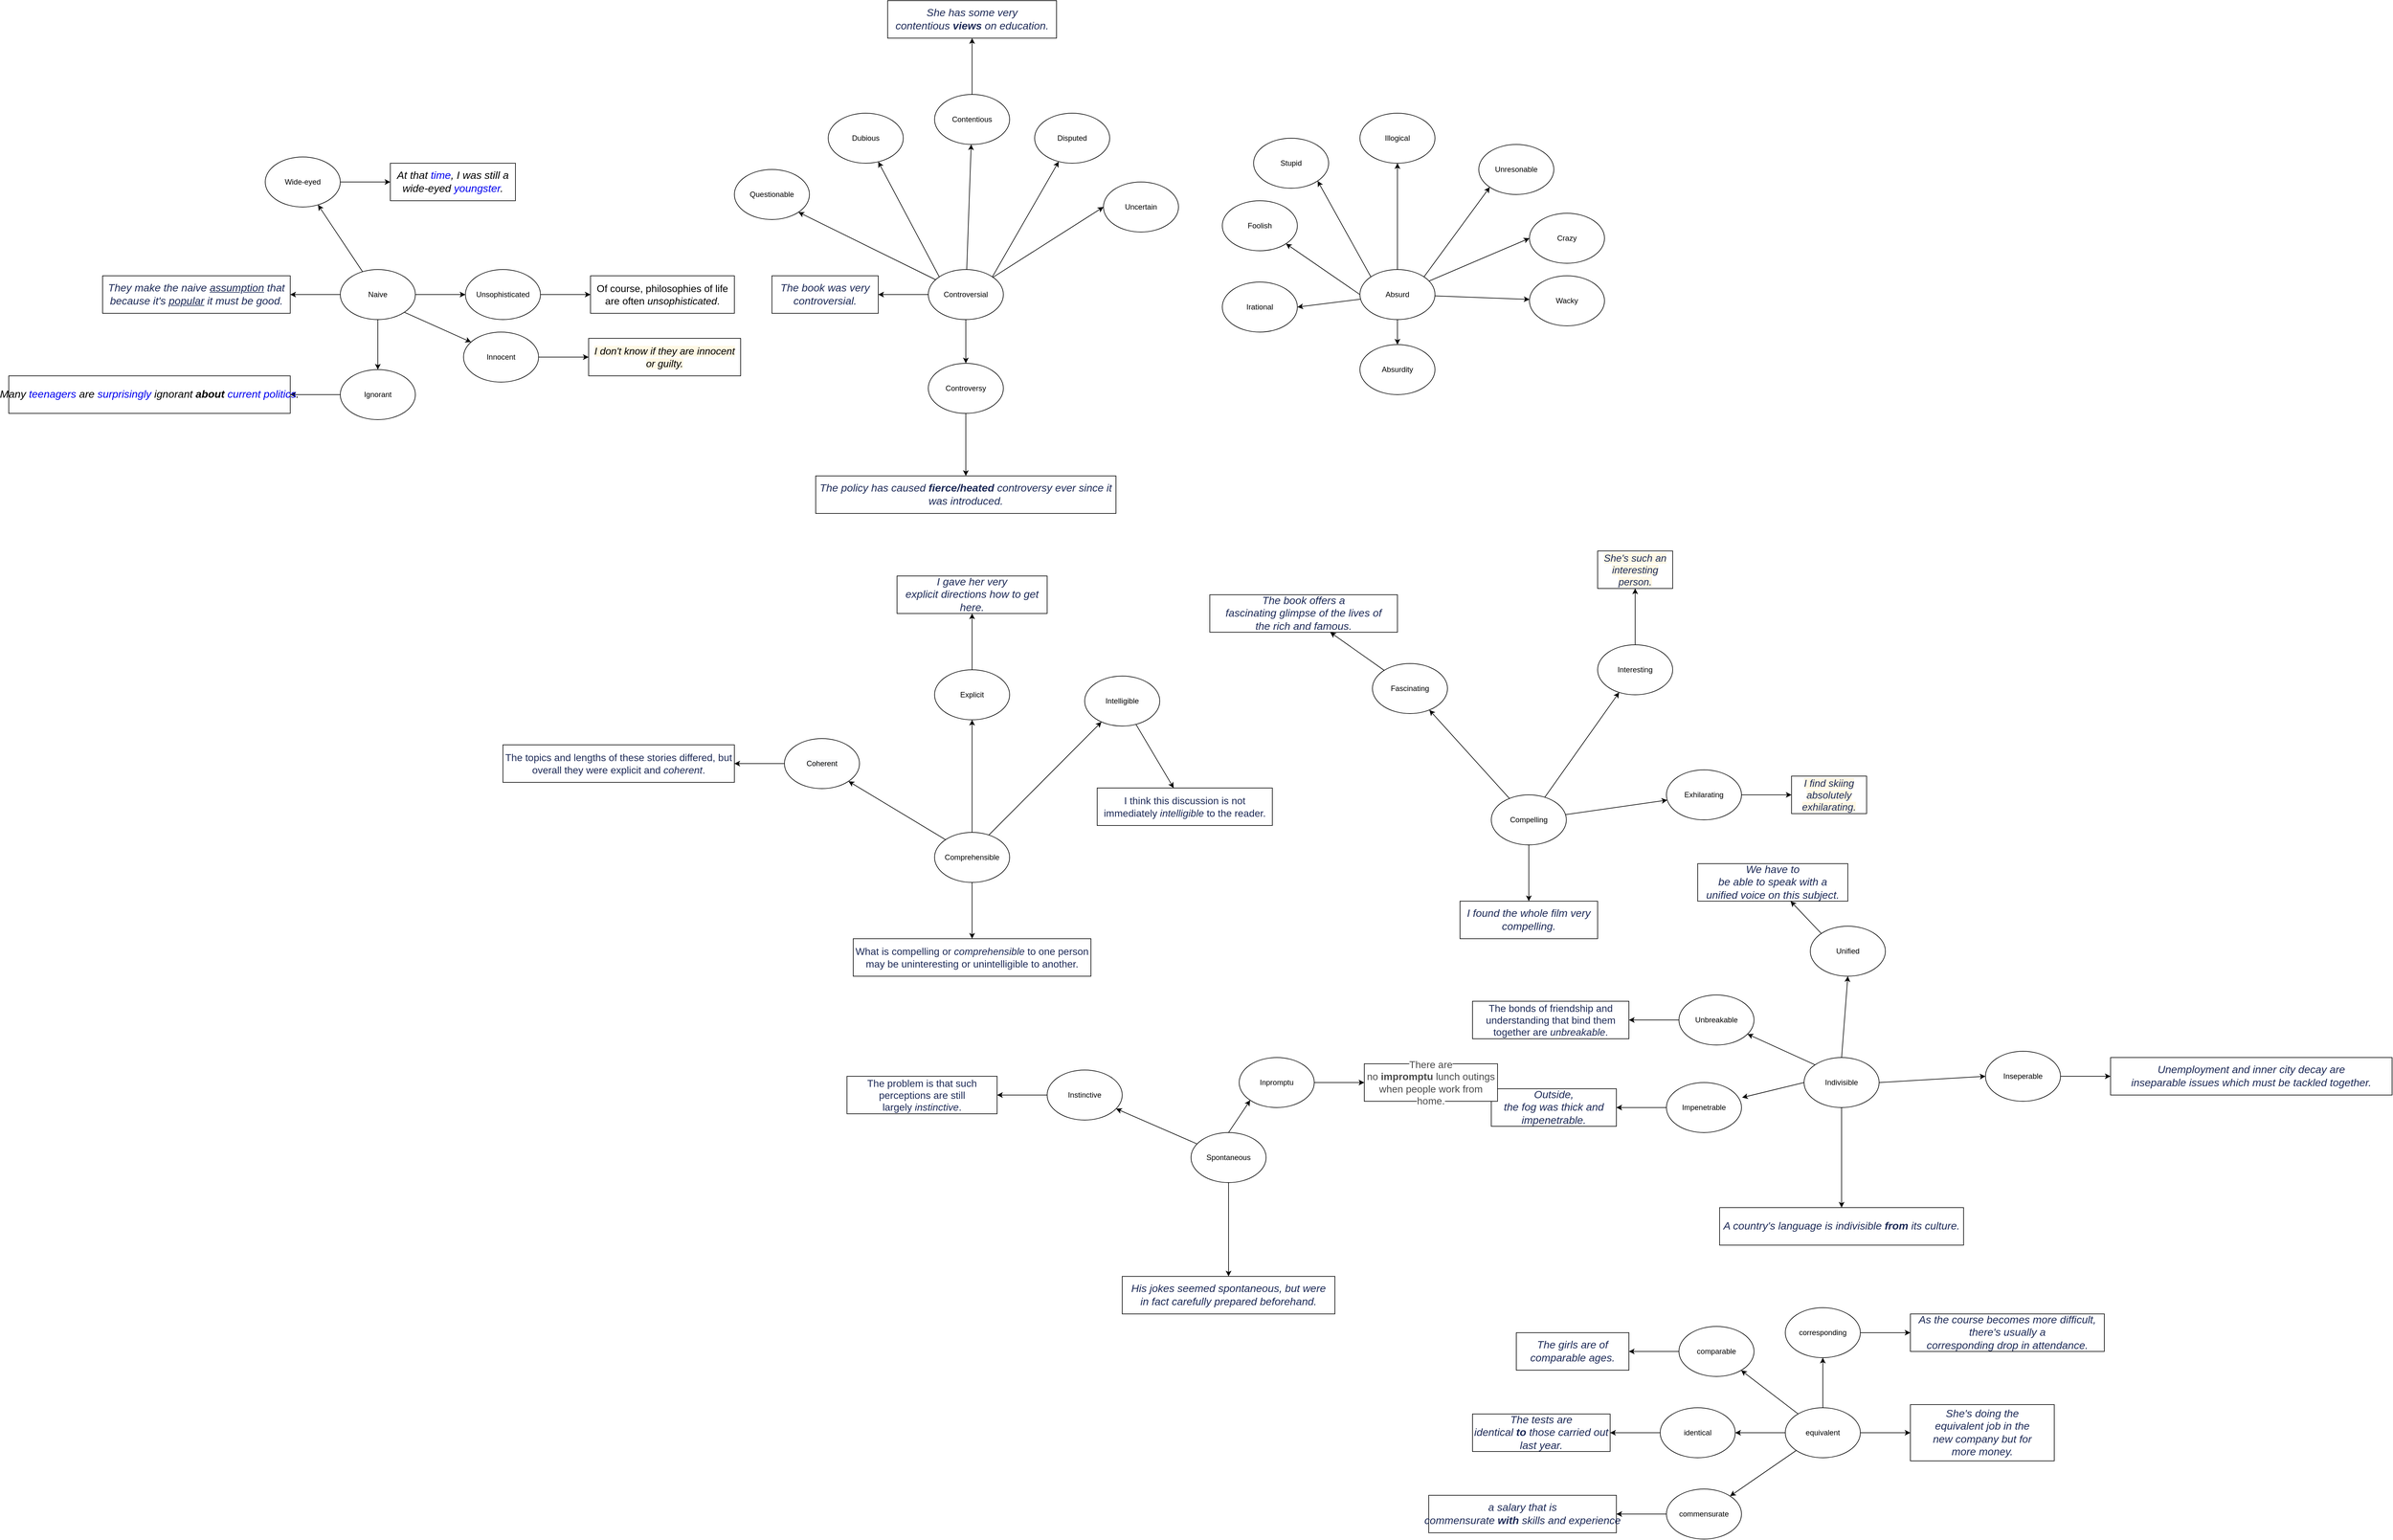 <mxfile version="15.6.8" type="github" pages="2">
  <diagram id="hA7nYfaYkBIjUXooF4bN" name="Adj">
    <mxGraphModel dx="3009" dy="1942" grid="1" gridSize="10" guides="1" tooltips="1" connect="1" arrows="1" fold="1" page="1" pageScale="1" pageWidth="827" pageHeight="1169" math="0" shadow="0">
      <root>
        <mxCell id="0" />
        <mxCell id="1" parent="0" />
        <mxCell id="55Ju3cq9aCfKq7qBWieg-3" value="" style="rounded=0;orthogonalLoop=1;jettySize=auto;html=1;" parent="1" source="55Ju3cq9aCfKq7qBWieg-1" target="55Ju3cq9aCfKq7qBWieg-2" edge="1">
          <mxGeometry relative="1" as="geometry" />
        </mxCell>
        <mxCell id="55Ju3cq9aCfKq7qBWieg-5" style="rounded=0;orthogonalLoop=1;jettySize=auto;html=1;exitX=1;exitY=0;exitDx=0;exitDy=0;" parent="1" source="55Ju3cq9aCfKq7qBWieg-1" target="55Ju3cq9aCfKq7qBWieg-4" edge="1">
          <mxGeometry relative="1" as="geometry" />
        </mxCell>
        <mxCell id="55Ju3cq9aCfKq7qBWieg-7" style="edgeStyle=none;rounded=0;orthogonalLoop=1;jettySize=auto;html=1;exitX=0;exitY=0;exitDx=0;exitDy=0;" parent="1" source="55Ju3cq9aCfKq7qBWieg-1" target="55Ju3cq9aCfKq7qBWieg-6" edge="1">
          <mxGeometry relative="1" as="geometry" />
        </mxCell>
        <mxCell id="55Ju3cq9aCfKq7qBWieg-9" style="edgeStyle=none;rounded=0;orthogonalLoop=1;jettySize=auto;html=1;entryX=1;entryY=1;entryDx=0;entryDy=0;" parent="1" source="55Ju3cq9aCfKq7qBWieg-1" target="55Ju3cq9aCfKq7qBWieg-8" edge="1">
          <mxGeometry relative="1" as="geometry" />
        </mxCell>
        <mxCell id="55Ju3cq9aCfKq7qBWieg-11" style="edgeStyle=none;rounded=0;orthogonalLoop=1;jettySize=auto;html=1;entryX=0;entryY=0.5;entryDx=0;entryDy=0;" parent="1" source="55Ju3cq9aCfKq7qBWieg-1" target="55Ju3cq9aCfKq7qBWieg-10" edge="1">
          <mxGeometry relative="1" as="geometry" />
        </mxCell>
        <mxCell id="55Ju3cq9aCfKq7qBWieg-13" value="" style="edgeStyle=none;rounded=0;orthogonalLoop=1;jettySize=auto;html=1;" parent="1" source="55Ju3cq9aCfKq7qBWieg-1" target="55Ju3cq9aCfKq7qBWieg-12" edge="1">
          <mxGeometry relative="1" as="geometry" />
        </mxCell>
        <mxCell id="VJlItySSwOdAPPNNXBNr-4" value="" style="edgeStyle=none;rounded=0;orthogonalLoop=1;jettySize=auto;html=1;" parent="1" source="55Ju3cq9aCfKq7qBWieg-1" target="VJlItySSwOdAPPNNXBNr-3" edge="1">
          <mxGeometry relative="1" as="geometry" />
        </mxCell>
        <mxCell id="55Ju3cq9aCfKq7qBWieg-1" value="Controversial" style="ellipse;whiteSpace=wrap;html=1;fillColor=default;strokeColor=default;fontColor=default;" parent="1" vertex="1">
          <mxGeometry x="330" y="280" width="120" height="80" as="geometry" />
        </mxCell>
        <mxCell id="VJlItySSwOdAPPNNXBNr-6" value="" style="edgeStyle=none;rounded=0;orthogonalLoop=1;jettySize=auto;html=1;" parent="1" source="55Ju3cq9aCfKq7qBWieg-2" target="VJlItySSwOdAPPNNXBNr-5" edge="1">
          <mxGeometry relative="1" as="geometry" />
        </mxCell>
        <mxCell id="55Ju3cq9aCfKq7qBWieg-2" value="Contentious" style="ellipse;whiteSpace=wrap;html=1;" parent="1" vertex="1">
          <mxGeometry x="340" width="120" height="80" as="geometry" />
        </mxCell>
        <mxCell id="55Ju3cq9aCfKq7qBWieg-4" value="Disputed" style="ellipse;whiteSpace=wrap;html=1;" parent="1" vertex="1">
          <mxGeometry x="500" y="30" width="120" height="80" as="geometry" />
        </mxCell>
        <mxCell id="55Ju3cq9aCfKq7qBWieg-6" value="Dubious" style="ellipse;whiteSpace=wrap;html=1;" parent="1" vertex="1">
          <mxGeometry x="170" y="30" width="120" height="80" as="geometry" />
        </mxCell>
        <mxCell id="55Ju3cq9aCfKq7qBWieg-8" value="Questionable" style="ellipse;whiteSpace=wrap;html=1;" parent="1" vertex="1">
          <mxGeometry x="20" y="120" width="120" height="80" as="geometry" />
        </mxCell>
        <mxCell id="55Ju3cq9aCfKq7qBWieg-10" value="Uncertain" style="ellipse;whiteSpace=wrap;html=1;" parent="1" vertex="1">
          <mxGeometry x="610" y="140" width="120" height="80" as="geometry" />
        </mxCell>
        <mxCell id="VJlItySSwOdAPPNNXBNr-2" value="" style="edgeStyle=none;rounded=0;orthogonalLoop=1;jettySize=auto;html=1;" parent="1" source="55Ju3cq9aCfKq7qBWieg-12" target="VJlItySSwOdAPPNNXBNr-1" edge="1">
          <mxGeometry relative="1" as="geometry" />
        </mxCell>
        <mxCell id="55Ju3cq9aCfKq7qBWieg-12" value="Controversy" style="ellipse;whiteSpace=wrap;html=1;" parent="1" vertex="1">
          <mxGeometry x="330" y="430" width="120" height="80" as="geometry" />
        </mxCell>
        <mxCell id="55Ju3cq9aCfKq7qBWieg-16" value="" style="edgeStyle=none;rounded=0;orthogonalLoop=1;jettySize=auto;html=1;" parent="1" source="55Ju3cq9aCfKq7qBWieg-14" target="55Ju3cq9aCfKq7qBWieg-15" edge="1">
          <mxGeometry relative="1" as="geometry" />
        </mxCell>
        <mxCell id="55Ju3cq9aCfKq7qBWieg-18" style="edgeStyle=none;rounded=0;orthogonalLoop=1;jettySize=auto;html=1;exitX=1;exitY=0;exitDx=0;exitDy=0;entryX=0;entryY=1;entryDx=0;entryDy=0;" parent="1" source="55Ju3cq9aCfKq7qBWieg-14" target="55Ju3cq9aCfKq7qBWieg-17" edge="1">
          <mxGeometry relative="1" as="geometry" />
        </mxCell>
        <mxCell id="55Ju3cq9aCfKq7qBWieg-20" style="edgeStyle=none;rounded=0;orthogonalLoop=1;jettySize=auto;html=1;entryX=0;entryY=0.5;entryDx=0;entryDy=0;" parent="1" source="55Ju3cq9aCfKq7qBWieg-14" target="55Ju3cq9aCfKq7qBWieg-19" edge="1">
          <mxGeometry relative="1" as="geometry" />
        </mxCell>
        <mxCell id="55Ju3cq9aCfKq7qBWieg-22" style="edgeStyle=none;rounded=0;orthogonalLoop=1;jettySize=auto;html=1;exitX=0;exitY=0;exitDx=0;exitDy=0;entryX=1;entryY=1;entryDx=0;entryDy=0;" parent="1" source="55Ju3cq9aCfKq7qBWieg-14" target="55Ju3cq9aCfKq7qBWieg-21" edge="1">
          <mxGeometry relative="1" as="geometry" />
        </mxCell>
        <mxCell id="55Ju3cq9aCfKq7qBWieg-24" style="edgeStyle=none;rounded=0;orthogonalLoop=1;jettySize=auto;html=1;exitX=0;exitY=0.5;exitDx=0;exitDy=0;" parent="1" source="55Ju3cq9aCfKq7qBWieg-14" target="55Ju3cq9aCfKq7qBWieg-23" edge="1">
          <mxGeometry relative="1" as="geometry" />
        </mxCell>
        <mxCell id="55Ju3cq9aCfKq7qBWieg-26" style="edgeStyle=none;rounded=0;orthogonalLoop=1;jettySize=auto;html=1;entryX=1;entryY=0.5;entryDx=0;entryDy=0;" parent="1" source="55Ju3cq9aCfKq7qBWieg-14" target="55Ju3cq9aCfKq7qBWieg-25" edge="1">
          <mxGeometry relative="1" as="geometry" />
        </mxCell>
        <mxCell id="55Ju3cq9aCfKq7qBWieg-28" style="edgeStyle=none;rounded=0;orthogonalLoop=1;jettySize=auto;html=1;" parent="1" source="55Ju3cq9aCfKq7qBWieg-14" target="55Ju3cq9aCfKq7qBWieg-27" edge="1">
          <mxGeometry relative="1" as="geometry" />
        </mxCell>
        <mxCell id="55Ju3cq9aCfKq7qBWieg-30" value="" style="edgeStyle=none;rounded=0;orthogonalLoop=1;jettySize=auto;html=1;" parent="1" source="55Ju3cq9aCfKq7qBWieg-14" target="55Ju3cq9aCfKq7qBWieg-29" edge="1">
          <mxGeometry relative="1" as="geometry" />
        </mxCell>
        <mxCell id="55Ju3cq9aCfKq7qBWieg-14" value="Absurd" style="ellipse;whiteSpace=wrap;html=1;" parent="1" vertex="1">
          <mxGeometry x="1020" y="280" width="120" height="80" as="geometry" />
        </mxCell>
        <mxCell id="55Ju3cq9aCfKq7qBWieg-15" value="Illogical" style="ellipse;whiteSpace=wrap;html=1;" parent="1" vertex="1">
          <mxGeometry x="1020" y="30" width="120" height="80" as="geometry" />
        </mxCell>
        <mxCell id="55Ju3cq9aCfKq7qBWieg-17" value="Unresonable" style="ellipse;whiteSpace=wrap;html=1;" parent="1" vertex="1">
          <mxGeometry x="1210" y="80" width="120" height="80" as="geometry" />
        </mxCell>
        <mxCell id="55Ju3cq9aCfKq7qBWieg-19" value="Crazy" style="ellipse;whiteSpace=wrap;html=1;" parent="1" vertex="1">
          <mxGeometry x="1291" y="190" width="120" height="80" as="geometry" />
        </mxCell>
        <mxCell id="55Ju3cq9aCfKq7qBWieg-21" value="Stupid" style="ellipse;whiteSpace=wrap;html=1;" parent="1" vertex="1">
          <mxGeometry x="850" y="70" width="120" height="80" as="geometry" />
        </mxCell>
        <mxCell id="55Ju3cq9aCfKq7qBWieg-23" value="Foolish" style="ellipse;whiteSpace=wrap;html=1;" parent="1" vertex="1">
          <mxGeometry x="800" y="170" width="120" height="80" as="geometry" />
        </mxCell>
        <mxCell id="55Ju3cq9aCfKq7qBWieg-25" value="Irational" style="ellipse;whiteSpace=wrap;html=1;" parent="1" vertex="1">
          <mxGeometry x="800" y="300" width="120" height="80" as="geometry" />
        </mxCell>
        <mxCell id="55Ju3cq9aCfKq7qBWieg-27" value="Wacky" style="ellipse;whiteSpace=wrap;html=1;" parent="1" vertex="1">
          <mxGeometry x="1291" y="290" width="120" height="80" as="geometry" />
        </mxCell>
        <mxCell id="55Ju3cq9aCfKq7qBWieg-29" value="Absurdity" style="ellipse;whiteSpace=wrap;html=1;" parent="1" vertex="1">
          <mxGeometry x="1020" y="400" width="120" height="80" as="geometry" />
        </mxCell>
        <mxCell id="VJlItySSwOdAPPNNXBNr-1" value="&lt;span style=&quot;color: rgb(29, 42, 87); font-size: 17px; font-style: italic; font-weight: 400; letter-spacing: normal; text-indent: 0px; text-transform: none; word-spacing: 0px; display: inline; float: none;&quot;&gt;The&lt;span&gt;&amp;nbsp;&lt;/span&gt;&lt;/span&gt;&lt;a class=&quot;query&quot; href=&quot;https://dictionary.cambridge.org/vi/dictionary/english/policy&quot; title=&quot;policy&quot; style=&quot;box-sizing: border-box; background-color: transparent; text-decoration: none; color: rgb(29, 42, 87); cursor: pointer; font-size: 17px; font-style: italic; font-weight: 400; letter-spacing: normal; text-indent: 0px; text-transform: none; word-spacing: 0px;&quot;&gt;policy&lt;/a&gt;&lt;span style=&quot;color: rgb(29, 42, 87); font-size: 17px; font-style: italic; font-weight: 400; letter-spacing: normal; text-indent: 0px; text-transform: none; word-spacing: 0px; display: inline; float: none;&quot;&gt;&lt;span&gt;&amp;nbsp;&lt;/span&gt;has&lt;span&gt;&amp;nbsp;&lt;/span&gt;&lt;/span&gt;&lt;a class=&quot;query&quot; href=&quot;https://dictionary.cambridge.org/vi/dictionary/english/cause&quot; title=&quot;caused&quot; style=&quot;box-sizing: border-box; background-color: transparent; text-decoration: none; color: rgb(29, 42, 87); cursor: pointer; font-size: 17px; font-style: italic; font-weight: 400; letter-spacing: normal; text-indent: 0px; text-transform: none; word-spacing: 0px;&quot;&gt;caused&lt;/a&gt;&lt;span style=&quot;color: rgb(29, 42, 87); font-size: 17px; font-style: italic; font-weight: 400; letter-spacing: normal; text-indent: 0px; text-transform: none; word-spacing: 0px; display: inline; float: none;&quot;&gt;&lt;span&gt;&amp;nbsp;&lt;/span&gt;&lt;/span&gt;&lt;span class=&quot;b db&quot; style=&quot;box-sizing: border-box; font-weight: 700; color: rgb(29, 42, 87); font-size: 17px; font-style: italic; letter-spacing: normal; text-indent: 0px; text-transform: none; word-spacing: 0px;&quot;&gt;&lt;a class=&quot;query&quot; href=&quot;https://dictionary.cambridge.org/vi/dictionary/english/fierce&quot; title=&quot;fierce&quot; style=&quot;box-sizing: border-box ; background-color: transparent ; text-decoration: none ; color: rgb(29 , 42 , 87) ; cursor: pointer&quot;&gt;fierce&lt;/a&gt;/&lt;a class=&quot;query&quot; href=&quot;https://dictionary.cambridge.org/vi/dictionary/english/heated&quot; title=&quot;heated&quot; style=&quot;box-sizing: border-box ; background-color: transparent ; text-decoration: none ; color: rgb(29 , 42 , 87) ; cursor: pointer&quot;&gt;heated&lt;/a&gt;&lt;/span&gt;&lt;span style=&quot;color: rgb(29, 42, 87); font-size: 17px; font-style: italic; font-weight: 400; letter-spacing: normal; text-indent: 0px; text-transform: none; word-spacing: 0px; display: inline; float: none;&quot;&gt;&lt;span&gt;&amp;nbsp;&lt;/span&gt;controversy&lt;span&gt;&amp;nbsp;&lt;/span&gt;&lt;/span&gt;&lt;a class=&quot;query&quot; href=&quot;https://dictionary.cambridge.org/vi/dictionary/english/ever&quot; title=&quot;ever&quot; style=&quot;box-sizing: border-box; background-color: transparent; text-decoration: none; color: rgb(29, 42, 87); cursor: pointer; font-size: 17px; font-style: italic; font-weight: 400; letter-spacing: normal; text-indent: 0px; text-transform: none; word-spacing: 0px;&quot;&gt;ever&lt;/a&gt;&lt;span style=&quot;color: rgb(29, 42, 87); font-size: 17px; font-style: italic; font-weight: 400; letter-spacing: normal; text-indent: 0px; text-transform: none; word-spacing: 0px; display: inline; float: none;&quot;&gt;&lt;span&gt;&amp;nbsp;&lt;/span&gt;since it was&lt;span&gt;&amp;nbsp;&lt;/span&gt;&lt;/span&gt;&lt;a class=&quot;query&quot; href=&quot;https://dictionary.cambridge.org/vi/dictionary/english/introduce&quot; title=&quot;introduced&quot; style=&quot;box-sizing: border-box; background-color: transparent; text-decoration: none; color: rgb(29, 42, 87); cursor: pointer; font-size: 17px; font-style: italic; font-weight: 400; letter-spacing: normal; text-indent: 0px; text-transform: none; word-spacing: 0px;&quot;&gt;introduced&lt;/a&gt;&lt;span style=&quot;color: rgb(29, 42, 87); font-size: 17px; font-style: italic; font-weight: 400; letter-spacing: normal; text-indent: 0px; text-transform: none; word-spacing: 0px; display: inline; float: none;&quot;&gt;.&lt;/span&gt;" style="whiteSpace=wrap;html=1;" parent="1" vertex="1">
          <mxGeometry x="150" y="610" width="480" height="60" as="geometry" />
        </mxCell>
        <mxCell id="VJlItySSwOdAPPNNXBNr-3" value="&lt;span style=&quot;color: rgb(29, 42, 87); font-size: 17px; font-style: italic; font-weight: 400; letter-spacing: normal; text-indent: 0px; text-transform: none; word-spacing: 0px; display: inline; float: none;&quot;&gt;The&lt;span&gt;&amp;nbsp;&lt;/span&gt;&lt;/span&gt;&lt;a class=&quot;query&quot; href=&quot;https://dictionary.cambridge.org/vi/dictionary/english/book&quot; title=&quot;book&quot; style=&quot;box-sizing: border-box; background-color: transparent; text-decoration: none; color: rgb(29, 42, 87); cursor: pointer; font-size: 17px; font-style: italic; font-weight: 400; letter-spacing: normal; text-indent: 0px; text-transform: none; word-spacing: 0px;&quot;&gt;book&lt;/a&gt;&lt;span style=&quot;color: rgb(29, 42, 87); font-size: 17px; font-style: italic; font-weight: 400; letter-spacing: normal; text-indent: 0px; text-transform: none; word-spacing: 0px; display: inline; float: none;&quot;&gt;&lt;span&gt;&amp;nbsp;&lt;/span&gt;was very controversial.&lt;/span&gt;" style="whiteSpace=wrap;html=1;" parent="1" vertex="1">
          <mxGeometry x="80" y="290" width="170" height="60" as="geometry" />
        </mxCell>
        <mxCell id="VJlItySSwOdAPPNNXBNr-5" value="&lt;span style=&quot;color: rgb(29, 42, 87); font-size: 17px; font-style: italic; font-weight: 400; letter-spacing: normal; text-indent: 0px; text-transform: none; word-spacing: 0px; display: inline; float: none;&quot;&gt;She has some very contentious&lt;span&gt;&amp;nbsp;&lt;/span&gt;&lt;/span&gt;&lt;span class=&quot;b db&quot; style=&quot;box-sizing: border-box; font-weight: 700; color: rgb(29, 42, 87); font-size: 17px; font-style: italic; letter-spacing: normal; text-indent: 0px; text-transform: none; word-spacing: 0px;&quot;&gt;&lt;a class=&quot;query&quot; href=&quot;https://dictionary.cambridge.org/vi/dictionary/english/view&quot; title=&quot;views&quot; style=&quot;box-sizing: border-box ; background-color: transparent ; text-decoration: none ; color: rgb(29 , 42 , 87) ; cursor: pointer&quot;&gt;views&lt;/a&gt;&lt;/span&gt;&lt;span style=&quot;color: rgb(29, 42, 87); font-size: 17px; font-style: italic; font-weight: 400; letter-spacing: normal; text-indent: 0px; text-transform: none; word-spacing: 0px; display: inline; float: none;&quot;&gt;&lt;span&gt;&amp;nbsp;&lt;/span&gt;on&lt;span&gt;&amp;nbsp;&lt;/span&gt;&lt;/span&gt;&lt;a class=&quot;query&quot; href=&quot;https://dictionary.cambridge.org/vi/dictionary/english/education&quot; title=&quot;education&quot; style=&quot;box-sizing: border-box; background-color: transparent; text-decoration: none; color: rgb(29, 42, 87); cursor: pointer; font-size: 17px; font-style: italic; font-weight: 400; letter-spacing: normal; text-indent: 0px; text-transform: none; word-spacing: 0px;&quot;&gt;education&lt;/a&gt;&lt;span style=&quot;color: rgb(29, 42, 87); font-size: 17px; font-style: italic; font-weight: 400; letter-spacing: normal; text-indent: 0px; text-transform: none; word-spacing: 0px; display: inline; float: none;&quot;&gt;.&lt;/span&gt;" style="whiteSpace=wrap;html=1;" parent="1" vertex="1">
          <mxGeometry x="265" y="-150" width="270" height="60" as="geometry" />
        </mxCell>
        <mxCell id="mvb9WVDTiWPov-UJVNht-3" value="" style="rounded=0;orthogonalLoop=1;jettySize=auto;html=1;" parent="1" source="mvb9WVDTiWPov-UJVNht-1" target="mvb9WVDTiWPov-UJVNht-2" edge="1">
          <mxGeometry relative="1" as="geometry" />
        </mxCell>
        <mxCell id="mvb9WVDTiWPov-UJVNht-7" style="edgeStyle=none;rounded=0;orthogonalLoop=1;jettySize=auto;html=1;exitX=0;exitY=0;exitDx=0;exitDy=0;entryX=1;entryY=1;entryDx=0;entryDy=0;" parent="1" source="mvb9WVDTiWPov-UJVNht-1" target="mvb9WVDTiWPov-UJVNht-6" edge="1">
          <mxGeometry relative="1" as="geometry" />
        </mxCell>
        <mxCell id="mvb9WVDTiWPov-UJVNht-11" style="edgeStyle=none;rounded=0;orthogonalLoop=1;jettySize=auto;html=1;exitX=0.5;exitY=0;exitDx=0;exitDy=0;" parent="1" source="mvb9WVDTiWPov-UJVNht-1" target="mvb9WVDTiWPov-UJVNht-10" edge="1">
          <mxGeometry relative="1" as="geometry" />
        </mxCell>
        <mxCell id="mvb9WVDTiWPov-UJVNht-15" style="edgeStyle=none;rounded=0;orthogonalLoop=1;jettySize=auto;html=1;exitX=0.717;exitY=0.063;exitDx=0;exitDy=0;exitPerimeter=0;" parent="1" source="mvb9WVDTiWPov-UJVNht-1" target="mvb9WVDTiWPov-UJVNht-14" edge="1">
          <mxGeometry relative="1" as="geometry" />
        </mxCell>
        <mxCell id="mvb9WVDTiWPov-UJVNht-1" value="Comprehensible" style="ellipse;whiteSpace=wrap;html=1;" parent="1" vertex="1">
          <mxGeometry x="340" y="1180" width="120" height="80" as="geometry" />
        </mxCell>
        <mxCell id="mvb9WVDTiWPov-UJVNht-2" value="&lt;span class=&quot;deg&quot; style=&quot;box-sizing: border-box; color: rgb(29, 42, 87); font-family: arial, helvetica, sans-serif; font-size: 16px; font-style: normal; font-weight: 400; letter-spacing: normal; text-indent: 0px; text-transform: none; word-spacing: 0px;&quot;&gt;What is compelling or&lt;span&gt;&amp;nbsp;&lt;/span&gt;&lt;em style=&quot;box-sizing: border-box&quot;&gt;comprehensible&lt;/em&gt;&lt;span&gt;&amp;nbsp;&lt;/span&gt;to one person may be uninteresting or unintelligible to another.&lt;/span&gt;&lt;span style=&quot;color: rgb(29, 42, 87); font-family: arial, helvetica, sans-serif; font-size: 16px; font-style: normal; font-weight: 400; letter-spacing: normal; text-indent: 0px; text-transform: none; word-spacing: 0px; display: inline; float: none;&quot;&gt;&lt;/span&gt;&lt;br class=&quot;Apple-interchange-newline&quot;&gt;" style="whiteSpace=wrap;html=1;" parent="1" vertex="1">
          <mxGeometry x="210" y="1350" width="380" height="60" as="geometry" />
        </mxCell>
        <mxCell id="mvb9WVDTiWPov-UJVNht-19" value="" style="edgeStyle=none;rounded=0;orthogonalLoop=1;jettySize=auto;html=1;" parent="1" source="mvb9WVDTiWPov-UJVNht-4" target="mvb9WVDTiWPov-UJVNht-18" edge="1">
          <mxGeometry relative="1" as="geometry" />
        </mxCell>
        <mxCell id="mvb9WVDTiWPov-UJVNht-21" value="" style="edgeStyle=none;rounded=0;orthogonalLoop=1;jettySize=auto;html=1;" parent="1" source="mvb9WVDTiWPov-UJVNht-4" target="mvb9WVDTiWPov-UJVNht-20" edge="1">
          <mxGeometry relative="1" as="geometry" />
        </mxCell>
        <mxCell id="mvb9WVDTiWPov-UJVNht-25" value="" style="edgeStyle=none;rounded=0;orthogonalLoop=1;jettySize=auto;html=1;" parent="1" source="mvb9WVDTiWPov-UJVNht-4" target="mvb9WVDTiWPov-UJVNht-24" edge="1">
          <mxGeometry relative="1" as="geometry" />
        </mxCell>
        <mxCell id="mvb9WVDTiWPov-UJVNht-31" value="" style="edgeStyle=none;rounded=0;orthogonalLoop=1;jettySize=auto;html=1;" parent="1" source="mvb9WVDTiWPov-UJVNht-4" target="mvb9WVDTiWPov-UJVNht-30" edge="1">
          <mxGeometry relative="1" as="geometry" />
        </mxCell>
        <mxCell id="mvb9WVDTiWPov-UJVNht-4" value="Compelling" style="ellipse;whiteSpace=wrap;html=1;" parent="1" vertex="1">
          <mxGeometry x="1230" y="1120" width="120" height="80" as="geometry" />
        </mxCell>
        <mxCell id="mvb9WVDTiWPov-UJVNht-9" value="" style="edgeStyle=none;rounded=0;orthogonalLoop=1;jettySize=auto;html=1;" parent="1" source="mvb9WVDTiWPov-UJVNht-6" target="mvb9WVDTiWPov-UJVNht-8" edge="1">
          <mxGeometry relative="1" as="geometry" />
        </mxCell>
        <mxCell id="mvb9WVDTiWPov-UJVNht-6" value="&lt;span style=&quot;color: rgb(0 , 0 , 0) ; font-family: &amp;#34;helvetica&amp;#34; ; font-size: 12px ; font-style: normal ; font-weight: 400 ; letter-spacing: normal ; text-align: center ; text-indent: 0px ; text-transform: none ; word-spacing: 0px ; background-color: rgb(248 , 249 , 250) ; display: inline ; float: none&quot;&gt;Coherent&lt;/span&gt;" style="ellipse;whiteSpace=wrap;html=1;" parent="1" vertex="1">
          <mxGeometry x="100" y="1030" width="120" height="80" as="geometry" />
        </mxCell>
        <mxCell id="mvb9WVDTiWPov-UJVNht-8" value="&lt;span style=&quot;color: rgb(29 , 42 , 87) ; font-family: &amp;#34;arial&amp;#34; , &amp;#34;helvetica&amp;#34; , sans-serif ; font-size: 16px ; font-style: normal ; font-weight: 400 ; letter-spacing: normal ; text-indent: 0px ; text-transform: none ; word-spacing: 0px ; display: inline ; float: none&quot;&gt;The topics and lengths of these stories differed, but overall they were explicit and&lt;span&gt;&amp;nbsp;&lt;/span&gt;&lt;/span&gt;&lt;em style=&quot;box-sizing: border-box ; color: rgb(29 , 42 , 87) ; font-family: &amp;#34;arial&amp;#34; , &amp;#34;helvetica&amp;#34; , sans-serif ; font-size: 16px ; font-weight: 400 ; letter-spacing: normal ; text-indent: 0px ; text-transform: none ; word-spacing: 0px&quot;&gt;coherent&lt;/em&gt;&lt;span style=&quot;color: rgb(29 , 42 , 87) ; font-family: &amp;#34;arial&amp;#34; , &amp;#34;helvetica&amp;#34; , sans-serif ; font-size: 16px ; font-style: normal ; font-weight: 400 ; letter-spacing: normal ; text-indent: 0px ; text-transform: none ; word-spacing: 0px ; display: inline ; float: none&quot;&gt;.&lt;/span&gt;" style="whiteSpace=wrap;html=1;" parent="1" vertex="1">
          <mxGeometry x="-350" y="1040" width="370" height="60" as="geometry" />
        </mxCell>
        <mxCell id="mvb9WVDTiWPov-UJVNht-13" value="" style="edgeStyle=none;rounded=0;orthogonalLoop=1;jettySize=auto;html=1;" parent="1" source="mvb9WVDTiWPov-UJVNht-10" target="mvb9WVDTiWPov-UJVNht-12" edge="1">
          <mxGeometry relative="1" as="geometry" />
        </mxCell>
        <mxCell id="mvb9WVDTiWPov-UJVNht-10" value="Explicit" style="ellipse;whiteSpace=wrap;html=1;" parent="1" vertex="1">
          <mxGeometry x="340" y="920" width="120" height="80" as="geometry" />
        </mxCell>
        <mxCell id="mvb9WVDTiWPov-UJVNht-12" value="&lt;span style=&quot;color: rgb(29, 42, 87); font-size: 17px; font-style: italic; font-weight: 400; letter-spacing: normal; text-indent: 0px; text-transform: none; word-spacing: 0px; display: inline; float: none;&quot;&gt;I gave her very explicit&lt;span&gt;&amp;nbsp;&lt;/span&gt;&lt;/span&gt;&lt;a class=&quot;query&quot; href=&quot;https://dictionary.cambridge.org/vi/dictionary/english/direction&quot; title=&quot;directions&quot; style=&quot;box-sizing: border-box; background-color: transparent; text-decoration: none; color: rgb(29, 42, 87); cursor: pointer; font-size: 17px; font-style: italic; font-weight: 400; letter-spacing: normal; text-indent: 0px; text-transform: none; word-spacing: 0px;&quot;&gt;directions&lt;/a&gt;&lt;span style=&quot;color: rgb(29, 42, 87); font-size: 17px; font-style: italic; font-weight: 400; letter-spacing: normal; text-indent: 0px; text-transform: none; word-spacing: 0px; display: inline; float: none;&quot;&gt;&lt;span&gt;&amp;nbsp;&lt;/span&gt;how to get here.&lt;/span&gt;" style="whiteSpace=wrap;html=1;" parent="1" vertex="1">
          <mxGeometry x="280" y="770" width="240" height="60" as="geometry" />
        </mxCell>
        <mxCell id="mvb9WVDTiWPov-UJVNht-17" value="" style="edgeStyle=none;rounded=0;orthogonalLoop=1;jettySize=auto;html=1;" parent="1" source="mvb9WVDTiWPov-UJVNht-14" target="mvb9WVDTiWPov-UJVNht-16" edge="1">
          <mxGeometry relative="1" as="geometry" />
        </mxCell>
        <mxCell id="mvb9WVDTiWPov-UJVNht-14" value="Intelligible" style="ellipse;whiteSpace=wrap;html=1;" parent="1" vertex="1">
          <mxGeometry x="580" y="930" width="120" height="80" as="geometry" />
        </mxCell>
        <mxCell id="mvb9WVDTiWPov-UJVNht-16" value="&lt;span style=&quot;color: rgb(29, 42, 87); font-family: arial, helvetica, sans-serif; font-size: 16px; font-style: normal; font-weight: 400; letter-spacing: normal; text-indent: 0px; text-transform: none; word-spacing: 0px; display: inline; float: none;&quot;&gt;I think this discussion is not immediately&lt;span&gt;&amp;nbsp;&lt;/span&gt;&lt;/span&gt;&lt;em style=&quot;box-sizing: border-box; color: rgb(29, 42, 87); font-family: arial, helvetica, sans-serif; font-size: 16px; font-weight: 400; letter-spacing: normal; text-indent: 0px; text-transform: none; word-spacing: 0px;&quot;&gt;intelligible&lt;/em&gt;&lt;span style=&quot;color: rgb(29, 42, 87); font-family: arial, helvetica, sans-serif; font-size: 16px; font-style: normal; font-weight: 400; letter-spacing: normal; text-indent: 0px; text-transform: none; word-spacing: 0px; display: inline; float: none;&quot;&gt;&lt;span&gt;&amp;nbsp;&lt;/span&gt;to the reader.&lt;/span&gt;" style="whiteSpace=wrap;html=1;" parent="1" vertex="1">
          <mxGeometry x="600" y="1109" width="280" height="60" as="geometry" />
        </mxCell>
        <mxCell id="mvb9WVDTiWPov-UJVNht-18" value="&lt;span style=&quot;color: rgb(29, 42, 87); font-size: 17px; font-style: italic; font-weight: 400; letter-spacing: normal; text-indent: 0px; text-transform: none; word-spacing: 0px; display: inline; float: none;&quot;&gt;I&lt;span&gt;&amp;nbsp;&lt;/span&gt;&lt;/span&gt;&lt;a class=&quot;query&quot; href=&quot;https://dictionary.cambridge.org/vi/dictionary/english/found&quot; title=&quot;found&quot; style=&quot;box-sizing: border-box; background-color: transparent; text-decoration: none; color: rgb(29, 42, 87); cursor: pointer; font-size: 17px; font-style: italic; font-weight: 400; letter-spacing: normal; text-indent: 0px; text-transform: none; word-spacing: 0px;&quot;&gt;found&lt;/a&gt;&lt;span style=&quot;color: rgb(29, 42, 87); font-size: 17px; font-style: italic; font-weight: 400; letter-spacing: normal; text-indent: 0px; text-transform: none; word-spacing: 0px; display: inline; float: none;&quot;&gt;&lt;span&gt;&amp;nbsp;&lt;/span&gt;the&lt;span&gt;&amp;nbsp;&lt;/span&gt;&lt;/span&gt;&lt;a class=&quot;query&quot; href=&quot;https://dictionary.cambridge.org/vi/dictionary/english/whole&quot; title=&quot;whole&quot; style=&quot;box-sizing: border-box; background-color: transparent; text-decoration: none; color: rgb(29, 42, 87); cursor: pointer; font-size: 17px; font-style: italic; font-weight: 400; letter-spacing: normal; text-indent: 0px; text-transform: none; word-spacing: 0px;&quot;&gt;whole&lt;/a&gt;&lt;span style=&quot;color: rgb(29, 42, 87); font-size: 17px; font-style: italic; font-weight: 400; letter-spacing: normal; text-indent: 0px; text-transform: none; word-spacing: 0px; display: inline; float: none;&quot;&gt;&lt;span&gt;&amp;nbsp;&lt;/span&gt;&lt;/span&gt;&lt;a class=&quot;query&quot; href=&quot;https://dictionary.cambridge.org/vi/dictionary/english/film&quot; title=&quot;film&quot; style=&quot;box-sizing: border-box; background-color: transparent; text-decoration: none; color: rgb(29, 42, 87); cursor: pointer; font-size: 17px; font-style: italic; font-weight: 400; letter-spacing: normal; text-indent: 0px; text-transform: none; word-spacing: 0px;&quot;&gt;film&lt;/a&gt;&lt;span style=&quot;color: rgb(29, 42, 87); font-size: 17px; font-style: italic; font-weight: 400; letter-spacing: normal; text-indent: 0px; text-transform: none; word-spacing: 0px; display: inline; float: none;&quot;&gt;&lt;span&gt;&amp;nbsp;&lt;/span&gt;very compelling.&lt;/span&gt;" style="whiteSpace=wrap;html=1;" parent="1" vertex="1">
          <mxGeometry x="1180" y="1290" width="220" height="60" as="geometry" />
        </mxCell>
        <mxCell id="mvb9WVDTiWPov-UJVNht-23" value="" style="edgeStyle=none;rounded=0;orthogonalLoop=1;jettySize=auto;html=1;" parent="1" source="mvb9WVDTiWPov-UJVNht-20" target="mvb9WVDTiWPov-UJVNht-22" edge="1">
          <mxGeometry relative="1" as="geometry" />
        </mxCell>
        <mxCell id="mvb9WVDTiWPov-UJVNht-20" value="Fascinating" style="ellipse;whiteSpace=wrap;html=1;" parent="1" vertex="1">
          <mxGeometry x="1040" y="910" width="120" height="80" as="geometry" />
        </mxCell>
        <mxCell id="mvb9WVDTiWPov-UJVNht-22" value="&lt;span style=&quot;color: rgb(29, 42, 87); font-size: 17px; font-style: italic; font-weight: 400; letter-spacing: normal; text-indent: 0px; text-transform: none; word-spacing: 0px; display: inline; float: none;&quot;&gt;The&lt;span&gt;&amp;nbsp;&lt;/span&gt;&lt;/span&gt;&lt;a class=&quot;query&quot; href=&quot;https://dictionary.cambridge.org/vi/dictionary/english/book&quot; title=&quot;book&quot; style=&quot;box-sizing: border-box; background-color: transparent; text-decoration: none; color: rgb(29, 42, 87); cursor: pointer; font-size: 17px; font-style: italic; font-weight: 400; letter-spacing: normal; text-indent: 0px; text-transform: none; word-spacing: 0px;&quot;&gt;book&lt;/a&gt;&lt;span style=&quot;color: rgb(29, 42, 87); font-size: 17px; font-style: italic; font-weight: 400; letter-spacing: normal; text-indent: 0px; text-transform: none; word-spacing: 0px; display: inline; float: none;&quot;&gt;&lt;span&gt;&amp;nbsp;&lt;/span&gt;&lt;/span&gt;&lt;a class=&quot;query&quot; href=&quot;https://dictionary.cambridge.org/vi/dictionary/english/offer&quot; title=&quot;offers&quot; style=&quot;box-sizing: border-box; background-color: transparent; text-decoration: none; color: rgb(29, 42, 87); cursor: pointer; font-size: 17px; font-style: italic; font-weight: 400; letter-spacing: normal; text-indent: 0px; text-transform: none; word-spacing: 0px;&quot;&gt;offers&lt;/a&gt;&lt;span style=&quot;color: rgb(29, 42, 87); font-size: 17px; font-style: italic; font-weight: 400; letter-spacing: normal; text-indent: 0px; text-transform: none; word-spacing: 0px; display: inline; float: none;&quot;&gt;&lt;span&gt;&amp;nbsp;&lt;/span&gt;a fascinating&lt;span&gt;&amp;nbsp;&lt;/span&gt;&lt;/span&gt;&lt;a class=&quot;query&quot; href=&quot;https://dictionary.cambridge.org/vi/dictionary/english/glimpse&quot; title=&quot;glimpse&quot; style=&quot;box-sizing: border-box; background-color: transparent; text-decoration: none; color: rgb(29, 42, 87); cursor: pointer; font-size: 17px; font-style: italic; font-weight: 400; letter-spacing: normal; text-indent: 0px; text-transform: none; word-spacing: 0px;&quot;&gt;glimpse&lt;/a&gt;&lt;span style=&quot;color: rgb(29, 42, 87); font-size: 17px; font-style: italic; font-weight: 400; letter-spacing: normal; text-indent: 0px; text-transform: none; word-spacing: 0px; display: inline; float: none;&quot;&gt;&lt;span&gt;&amp;nbsp;&lt;/span&gt;of the&lt;span&gt;&amp;nbsp;&lt;/span&gt;&lt;/span&gt;&lt;a class=&quot;query&quot; href=&quot;https://dictionary.cambridge.org/vi/dictionary/english/lives&quot; title=&quot;lives&quot; style=&quot;box-sizing: border-box; background-color: transparent; text-decoration: none; color: rgb(29, 42, 87); cursor: pointer; font-size: 17px; font-style: italic; font-weight: 400; letter-spacing: normal; text-indent: 0px; text-transform: none; word-spacing: 0px;&quot;&gt;lives&lt;/a&gt;&lt;span style=&quot;color: rgb(29, 42, 87); font-size: 17px; font-style: italic; font-weight: 400; letter-spacing: normal; text-indent: 0px; text-transform: none; word-spacing: 0px; display: inline; float: none;&quot;&gt;&lt;span&gt;&amp;nbsp;&lt;/span&gt;of the&lt;span&gt;&amp;nbsp;&lt;/span&gt;&lt;/span&gt;&lt;a class=&quot;query&quot; href=&quot;https://dictionary.cambridge.org/vi/dictionary/english/rich&quot; title=&quot;rich&quot; style=&quot;box-sizing: border-box; background-color: transparent; text-decoration: none; color: rgb(29, 42, 87); cursor: pointer; font-size: 17px; font-style: italic; font-weight: 400; letter-spacing: normal; text-indent: 0px; text-transform: none; word-spacing: 0px;&quot;&gt;rich&lt;/a&gt;&lt;span style=&quot;color: rgb(29, 42, 87); font-size: 17px; font-style: italic; font-weight: 400; letter-spacing: normal; text-indent: 0px; text-transform: none; word-spacing: 0px; display: inline; float: none;&quot;&gt;&lt;span&gt;&amp;nbsp;&lt;/span&gt;and&lt;span&gt;&amp;nbsp;&lt;/span&gt;&lt;/span&gt;&lt;a class=&quot;query&quot; href=&quot;https://dictionary.cambridge.org/vi/dictionary/english/famous&quot; title=&quot;famous&quot; style=&quot;box-sizing: border-box; background-color: transparent; text-decoration: none; color: rgb(29, 42, 87); cursor: pointer; font-size: 17px; font-style: italic; font-weight: 400; letter-spacing: normal; text-indent: 0px; text-transform: none; word-spacing: 0px;&quot;&gt;famous&lt;/a&gt;&lt;span style=&quot;color: rgb(29, 42, 87); font-size: 17px; font-style: italic; font-weight: 400; letter-spacing: normal; text-indent: 0px; text-transform: none; word-spacing: 0px; display: inline; float: none;&quot;&gt;.&lt;/span&gt;" style="whiteSpace=wrap;html=1;" parent="1" vertex="1">
          <mxGeometry x="780" y="800" width="300" height="60" as="geometry" />
        </mxCell>
        <mxCell id="mvb9WVDTiWPov-UJVNht-27" value="" style="edgeStyle=none;rounded=0;orthogonalLoop=1;jettySize=auto;html=1;" parent="1" source="mvb9WVDTiWPov-UJVNht-24" target="mvb9WVDTiWPov-UJVNht-26" edge="1">
          <mxGeometry relative="1" as="geometry" />
        </mxCell>
        <mxCell id="mvb9WVDTiWPov-UJVNht-24" value="Interesting" style="ellipse;whiteSpace=wrap;html=1;" parent="1" vertex="1">
          <mxGeometry x="1400" y="880" width="120" height="80" as="geometry" />
        </mxCell>
        <mxCell id="mvb9WVDTiWPov-UJVNht-26" value="&lt;span style=&quot;color: rgb(29 , 42 , 87) ; font-family: &amp;#34;arial&amp;#34; , &amp;#34;helvetica&amp;#34; , sans-serif ; font-size: 16px ; font-style: italic ; text-align: left ; text-indent: -10px ; background-color: rgb(255 , 248 , 228)&quot;&gt;She&#39;s such an interesting person.&lt;/span&gt;" style="whiteSpace=wrap;html=1;" parent="1" vertex="1">
          <mxGeometry x="1400" y="730" width="120" height="60" as="geometry" />
        </mxCell>
        <mxCell id="mvb9WVDTiWPov-UJVNht-33" value="" style="edgeStyle=none;rounded=0;orthogonalLoop=1;jettySize=auto;html=1;" parent="1" source="mvb9WVDTiWPov-UJVNht-30" target="mvb9WVDTiWPov-UJVNht-32" edge="1">
          <mxGeometry relative="1" as="geometry" />
        </mxCell>
        <mxCell id="mvb9WVDTiWPov-UJVNht-30" value="Exhilarating" style="ellipse;whiteSpace=wrap;html=1;" parent="1" vertex="1">
          <mxGeometry x="1510" y="1080" width="120" height="80" as="geometry" />
        </mxCell>
        <mxCell id="mvb9WVDTiWPov-UJVNht-32" value="&lt;span style=&quot;color: rgb(29, 42, 87); font-family: arial, helvetica, sans-serif; font-size: 16px; font-style: italic; font-weight: 400; letter-spacing: normal; text-align: left; text-indent: -10px; text-transform: none; word-spacing: 0px; background-color: rgb(255, 248, 228); display: inline; float: none;&quot;&gt;I find skiing absolutely exhilarating.&lt;/span&gt;" style="whiteSpace=wrap;html=1;" parent="1" vertex="1">
          <mxGeometry x="1710" y="1090" width="120" height="60" as="geometry" />
        </mxCell>
        <mxCell id="9mKMMyJ0cU4n5X5C6kzS-23" value="" style="edgeStyle=none;rounded=0;orthogonalLoop=1;jettySize=auto;html=1;" parent="1" source="mvb9WVDTiWPov-UJVNht-34" target="9mKMMyJ0cU4n5X5C6kzS-22" edge="1">
          <mxGeometry relative="1" as="geometry" />
        </mxCell>
        <mxCell id="9mKMMyJ0cU4n5X5C6kzS-25" value="" style="edgeStyle=none;rounded=0;orthogonalLoop=1;jettySize=auto;html=1;" parent="1" source="mvb9WVDTiWPov-UJVNht-34" target="9mKMMyJ0cU4n5X5C6kzS-24" edge="1">
          <mxGeometry relative="1" as="geometry" />
        </mxCell>
        <mxCell id="9mKMMyJ0cU4n5X5C6kzS-32" style="edgeStyle=none;rounded=0;orthogonalLoop=1;jettySize=auto;html=1;exitX=0.5;exitY=0;exitDx=0;exitDy=0;entryX=0;entryY=1;entryDx=0;entryDy=0;" parent="1" source="mvb9WVDTiWPov-UJVNht-34" target="9mKMMyJ0cU4n5X5C6kzS-28" edge="1">
          <mxGeometry relative="1" as="geometry" />
        </mxCell>
        <mxCell id="mvb9WVDTiWPov-UJVNht-34" value="Spontaneous" style="ellipse;whiteSpace=wrap;html=1;" parent="1" vertex="1">
          <mxGeometry x="750" y="1660" width="120" height="80" as="geometry" />
        </mxCell>
        <mxCell id="9mKMMyJ0cU4n5X5C6kzS-3" value="" style="edgeStyle=none;rounded=0;orthogonalLoop=1;jettySize=auto;html=1;" parent="1" source="9mKMMyJ0cU4n5X5C6kzS-1" target="9mKMMyJ0cU4n5X5C6kzS-2" edge="1">
          <mxGeometry relative="1" as="geometry" />
        </mxCell>
        <mxCell id="9mKMMyJ0cU4n5X5C6kzS-11" style="edgeStyle=none;rounded=0;orthogonalLoop=1;jettySize=auto;html=1;exitX=0;exitY=0.5;exitDx=0;exitDy=0;entryX=1.008;entryY=0.3;entryDx=0;entryDy=0;entryPerimeter=0;" parent="1" source="9mKMMyJ0cU4n5X5C6kzS-1" target="9mKMMyJ0cU4n5X5C6kzS-7" edge="1">
          <mxGeometry relative="1" as="geometry" />
        </mxCell>
        <mxCell id="9mKMMyJ0cU4n5X5C6kzS-12" style="edgeStyle=none;rounded=0;orthogonalLoop=1;jettySize=auto;html=1;exitX=0;exitY=0;exitDx=0;exitDy=0;" parent="1" source="9mKMMyJ0cU4n5X5C6kzS-1" target="9mKMMyJ0cU4n5X5C6kzS-6" edge="1">
          <mxGeometry relative="1" as="geometry" />
        </mxCell>
        <mxCell id="9mKMMyJ0cU4n5X5C6kzS-13" style="edgeStyle=none;rounded=0;orthogonalLoop=1;jettySize=auto;html=1;exitX=0.5;exitY=0;exitDx=0;exitDy=0;entryX=0.5;entryY=1;entryDx=0;entryDy=0;" parent="1" source="9mKMMyJ0cU4n5X5C6kzS-1" target="9mKMMyJ0cU4n5X5C6kzS-5" edge="1">
          <mxGeometry relative="1" as="geometry" />
        </mxCell>
        <mxCell id="9mKMMyJ0cU4n5X5C6kzS-15" style="edgeStyle=none;rounded=0;orthogonalLoop=1;jettySize=auto;html=1;exitX=1;exitY=0.5;exitDx=0;exitDy=0;entryX=0;entryY=0.5;entryDx=0;entryDy=0;" parent="1" source="9mKMMyJ0cU4n5X5C6kzS-1" target="9mKMMyJ0cU4n5X5C6kzS-4" edge="1">
          <mxGeometry relative="1" as="geometry" />
        </mxCell>
        <mxCell id="9mKMMyJ0cU4n5X5C6kzS-1" value="Indivisible" style="ellipse;whiteSpace=wrap;html=1;" parent="1" vertex="1">
          <mxGeometry x="1730" y="1540" width="120" height="80" as="geometry" />
        </mxCell>
        <mxCell id="9mKMMyJ0cU4n5X5C6kzS-2" value="&lt;span style=&quot;color: rgb(29, 42, 87); font-size: 17px; font-style: italic; font-weight: 400; letter-spacing: normal; text-indent: 0px; text-transform: none; word-spacing: 0px; display: inline; float: none;&quot;&gt;A country&#39;s&lt;span&gt;&amp;nbsp;&lt;/span&gt;&lt;/span&gt;&lt;a class=&quot;query&quot; href=&quot;https://dictionary.cambridge.org/vi/dictionary/english/language&quot; title=&quot;language&quot; style=&quot;box-sizing: border-box; background-color: transparent; text-decoration: none; color: rgb(29, 42, 87); cursor: pointer; font-size: 17px; font-style: italic; font-weight: 400; letter-spacing: normal; text-indent: 0px; text-transform: none; word-spacing: 0px;&quot;&gt;language&lt;/a&gt;&lt;span style=&quot;color: rgb(29, 42, 87); font-size: 17px; font-style: italic; font-weight: 400; letter-spacing: normal; text-indent: 0px; text-transform: none; word-spacing: 0px; display: inline; float: none;&quot;&gt;&lt;span&gt;&amp;nbsp;&lt;/span&gt;is indivisible&lt;span&gt;&amp;nbsp;&lt;/span&gt;&lt;/span&gt;&lt;span class=&quot;b db&quot; style=&quot;box-sizing: border-box; font-weight: 700; color: rgb(29, 42, 87); font-size: 17px; font-style: italic; letter-spacing: normal; text-indent: 0px; text-transform: none; word-spacing: 0px;&quot;&gt;from&lt;/span&gt;&lt;span style=&quot;color: rgb(29, 42, 87); font-size: 17px; font-style: italic; font-weight: 400; letter-spacing: normal; text-indent: 0px; text-transform: none; word-spacing: 0px; display: inline; float: none;&quot;&gt;&lt;span&gt;&amp;nbsp;&lt;/span&gt;&lt;/span&gt;&lt;a class=&quot;query&quot; href=&quot;https://dictionary.cambridge.org/vi/dictionary/english/its&quot; title=&quot;its&quot; style=&quot;box-sizing: border-box; background-color: transparent; text-decoration: none; color: rgb(29, 42, 87); cursor: pointer; font-size: 17px; font-style: italic; font-weight: 400; letter-spacing: normal; text-indent: 0px; text-transform: none; word-spacing: 0px;&quot;&gt;its&lt;/a&gt;&lt;span style=&quot;color: rgb(29, 42, 87); font-size: 17px; font-style: italic; font-weight: 400; letter-spacing: normal; text-indent: 0px; text-transform: none; word-spacing: 0px; display: inline; float: none;&quot;&gt;&lt;span&gt;&amp;nbsp;&lt;/span&gt;&lt;/span&gt;&lt;a class=&quot;query&quot; href=&quot;https://dictionary.cambridge.org/vi/dictionary/english/culture&quot; title=&quot;culture&quot; style=&quot;box-sizing: border-box; background-color: transparent; text-decoration: none; color: rgb(29, 42, 87); cursor: pointer; font-size: 17px; font-style: italic; font-weight: 400; letter-spacing: normal; text-indent: 0px; text-transform: none; word-spacing: 0px;&quot;&gt;culture&lt;/a&gt;&lt;span style=&quot;color: rgb(29, 42, 87); font-size: 17px; font-style: italic; font-weight: 400; letter-spacing: normal; text-indent: 0px; text-transform: none; word-spacing: 0px; display: inline; float: none;&quot;&gt;.&lt;/span&gt;" style="whiteSpace=wrap;html=1;" parent="1" vertex="1">
          <mxGeometry x="1595" y="1780" width="390" height="60" as="geometry" />
        </mxCell>
        <mxCell id="9mKMMyJ0cU4n5X5C6kzS-17" value="" style="edgeStyle=none;rounded=0;orthogonalLoop=1;jettySize=auto;html=1;" parent="1" source="9mKMMyJ0cU4n5X5C6kzS-4" target="9mKMMyJ0cU4n5X5C6kzS-16" edge="1">
          <mxGeometry relative="1" as="geometry" />
        </mxCell>
        <mxCell id="9mKMMyJ0cU4n5X5C6kzS-4" value="Inseperable" style="ellipse;whiteSpace=wrap;html=1;" parent="1" vertex="1">
          <mxGeometry x="2020" y="1530" width="120" height="80" as="geometry" />
        </mxCell>
        <mxCell id="9mKMMyJ0cU4n5X5C6kzS-14" style="edgeStyle=none;rounded=0;orthogonalLoop=1;jettySize=auto;html=1;exitX=0;exitY=0;exitDx=0;exitDy=0;" parent="1" source="9mKMMyJ0cU4n5X5C6kzS-5" target="9mKMMyJ0cU4n5X5C6kzS-8" edge="1">
          <mxGeometry relative="1" as="geometry" />
        </mxCell>
        <mxCell id="9mKMMyJ0cU4n5X5C6kzS-5" value="Unified" style="ellipse;whiteSpace=wrap;html=1;" parent="1" vertex="1">
          <mxGeometry x="1740" y="1330" width="120" height="80" as="geometry" />
        </mxCell>
        <mxCell id="9mKMMyJ0cU4n5X5C6kzS-21" value="" style="edgeStyle=none;rounded=0;orthogonalLoop=1;jettySize=auto;html=1;" parent="1" source="9mKMMyJ0cU4n5X5C6kzS-6" target="9mKMMyJ0cU4n5X5C6kzS-20" edge="1">
          <mxGeometry relative="1" as="geometry" />
        </mxCell>
        <mxCell id="9mKMMyJ0cU4n5X5C6kzS-6" value="Unbreakable" style="ellipse;whiteSpace=wrap;html=1;" parent="1" vertex="1">
          <mxGeometry x="1530" y="1440" width="120" height="80" as="geometry" />
        </mxCell>
        <mxCell id="9mKMMyJ0cU4n5X5C6kzS-19" value="" style="edgeStyle=none;rounded=0;orthogonalLoop=1;jettySize=auto;html=1;" parent="1" source="9mKMMyJ0cU4n5X5C6kzS-7" target="9mKMMyJ0cU4n5X5C6kzS-18" edge="1">
          <mxGeometry relative="1" as="geometry" />
        </mxCell>
        <mxCell id="9mKMMyJ0cU4n5X5C6kzS-7" value="Impenetrable" style="ellipse;whiteSpace=wrap;html=1;" parent="1" vertex="1">
          <mxGeometry x="1510" y="1580" width="120" height="80" as="geometry" />
        </mxCell>
        <mxCell id="9mKMMyJ0cU4n5X5C6kzS-8" value="&lt;span style=&quot;color: rgb(29, 42, 87); font-size: 17px; font-style: italic; font-weight: 400; letter-spacing: normal; text-indent: 0px; text-transform: none; word-spacing: 0px; display: inline; float: none;&quot;&gt;We have to be&lt;span&gt;&amp;nbsp;&lt;/span&gt;&lt;/span&gt;&lt;a class=&quot;query&quot; href=&quot;https://dictionary.cambridge.org/vi/dictionary/english/able&quot; title=&quot;able&quot; style=&quot;box-sizing: border-box; background-color: transparent; text-decoration: none; color: rgb(29, 42, 87); cursor: pointer; font-size: 17px; font-style: italic; font-weight: 400; letter-spacing: normal; text-indent: 0px; text-transform: none; word-spacing: 0px;&quot;&gt;able&lt;/a&gt;&lt;span style=&quot;color: rgb(29, 42, 87); font-size: 17px; font-style: italic; font-weight: 400; letter-spacing: normal; text-indent: 0px; text-transform: none; word-spacing: 0px; display: inline; float: none;&quot;&gt;&lt;span&gt;&amp;nbsp;&lt;/span&gt;to&lt;span&gt;&amp;nbsp;&lt;/span&gt;&lt;/span&gt;&lt;a class=&quot;query&quot; href=&quot;https://dictionary.cambridge.org/vi/dictionary/english/speak&quot; title=&quot;speak&quot; style=&quot;box-sizing: border-box; background-color: transparent; text-decoration: none; color: rgb(29, 42, 87); cursor: pointer; font-size: 17px; font-style: italic; font-weight: 400; letter-spacing: normal; text-indent: 0px; text-transform: none; word-spacing: 0px;&quot;&gt;speak&lt;/a&gt;&lt;span style=&quot;color: rgb(29, 42, 87); font-size: 17px; font-style: italic; font-weight: 400; letter-spacing: normal; text-indent: 0px; text-transform: none; word-spacing: 0px; display: inline; float: none;&quot;&gt;&lt;span&gt;&amp;nbsp;&lt;/span&gt;with a unified&lt;span&gt;&amp;nbsp;&lt;/span&gt;&lt;/span&gt;&lt;a class=&quot;query&quot; href=&quot;https://dictionary.cambridge.org/vi/dictionary/english/voice&quot; title=&quot;voice&quot; style=&quot;box-sizing: border-box; background-color: transparent; text-decoration: none; color: rgb(29, 42, 87); cursor: pointer; font-size: 17px; font-style: italic; font-weight: 400; letter-spacing: normal; text-indent: 0px; text-transform: none; word-spacing: 0px;&quot;&gt;voice&lt;/a&gt;&lt;span style=&quot;color: rgb(29, 42, 87); font-size: 17px; font-style: italic; font-weight: 400; letter-spacing: normal; text-indent: 0px; text-transform: none; word-spacing: 0px; display: inline; float: none;&quot;&gt;&lt;span&gt;&amp;nbsp;&lt;/span&gt;on this&lt;span&gt;&amp;nbsp;&lt;/span&gt;&lt;/span&gt;&lt;a class=&quot;query&quot; href=&quot;https://dictionary.cambridge.org/vi/dictionary/english/subject&quot; title=&quot;subject&quot; style=&quot;box-sizing: border-box; background-color: transparent; text-decoration: none; color: rgb(29, 42, 87); cursor: pointer; font-size: 17px; font-style: italic; font-weight: 400; letter-spacing: normal; text-indent: 0px; text-transform: none; word-spacing: 0px;&quot;&gt;subject&lt;/a&gt;&lt;span style=&quot;color: rgb(29, 42, 87); font-size: 17px; font-style: italic; font-weight: 400; letter-spacing: normal; text-indent: 0px; text-transform: none; word-spacing: 0px; display: inline; float: none;&quot;&gt;.&lt;/span&gt;" style="whiteSpace=wrap;html=1;" parent="1" vertex="1">
          <mxGeometry x="1560" y="1230" width="240" height="60" as="geometry" />
        </mxCell>
        <mxCell id="9mKMMyJ0cU4n5X5C6kzS-16" value="&lt;span style=&quot;color: rgb(29, 42, 87); font-size: 17px; font-style: italic; font-weight: 400; letter-spacing: normal; text-indent: 0px; text-transform: none; word-spacing: 0px; display: inline; float: none;&quot;&gt;Unemployment and&lt;span&gt;&amp;nbsp;&lt;/span&gt;&lt;/span&gt;&lt;a class=&quot;query&quot; href=&quot;https://dictionary.cambridge.org/vi/dictionary/english/inner&quot; title=&quot;inner&quot; style=&quot;box-sizing: border-box; background-color: transparent; text-decoration: none; color: rgb(29, 42, 87); cursor: pointer; font-size: 17px; font-style: italic; font-weight: 400; letter-spacing: normal; text-indent: 0px; text-transform: none; word-spacing: 0px;&quot;&gt;inner&lt;/a&gt;&lt;span style=&quot;color: rgb(29, 42, 87); font-size: 17px; font-style: italic; font-weight: 400; letter-spacing: normal; text-indent: 0px; text-transform: none; word-spacing: 0px; display: inline; float: none;&quot;&gt;&lt;span&gt;&amp;nbsp;&lt;/span&gt;&lt;/span&gt;&lt;a class=&quot;query&quot; href=&quot;https://dictionary.cambridge.org/vi/dictionary/english/city&quot; title=&quot;city&quot; style=&quot;box-sizing: border-box; background-color: transparent; text-decoration: none; color: rgb(29, 42, 87); cursor: pointer; font-size: 17px; font-style: italic; font-weight: 400; letter-spacing: normal; text-indent: 0px; text-transform: none; word-spacing: 0px;&quot;&gt;city&lt;/a&gt;&lt;span style=&quot;color: rgb(29, 42, 87); font-size: 17px; font-style: italic; font-weight: 400; letter-spacing: normal; text-indent: 0px; text-transform: none; word-spacing: 0px; display: inline; float: none;&quot;&gt;&lt;span&gt;&amp;nbsp;&lt;/span&gt;&lt;/span&gt;&lt;a class=&quot;query&quot; href=&quot;https://dictionary.cambridge.org/vi/dictionary/english/decay&quot; title=&quot;decay&quot; style=&quot;box-sizing: border-box; background-color: transparent; text-decoration: none; color: rgb(29, 42, 87); cursor: pointer; font-size: 17px; font-style: italic; font-weight: 400; letter-spacing: normal; text-indent: 0px; text-transform: none; word-spacing: 0px;&quot;&gt;decay&lt;/a&gt;&lt;span style=&quot;color: rgb(29, 42, 87); font-size: 17px; font-style: italic; font-weight: 400; letter-spacing: normal; text-indent: 0px; text-transform: none; word-spacing: 0px; display: inline; float: none;&quot;&gt;&lt;span&gt;&amp;nbsp;&lt;/span&gt;are inseparable&lt;span&gt;&amp;nbsp;&lt;/span&gt;&lt;/span&gt;&lt;a class=&quot;query&quot; href=&quot;https://dictionary.cambridge.org/vi/dictionary/english/issue&quot; title=&quot;issues&quot; style=&quot;box-sizing: border-box; background-color: transparent; text-decoration: none; color: rgb(29, 42, 87); cursor: pointer; font-size: 17px; font-style: italic; font-weight: 400; letter-spacing: normal; text-indent: 0px; text-transform: none; word-spacing: 0px;&quot;&gt;issues&lt;/a&gt;&lt;span style=&quot;color: rgb(29, 42, 87); font-size: 17px; font-style: italic; font-weight: 400; letter-spacing: normal; text-indent: 0px; text-transform: none; word-spacing: 0px; display: inline; float: none;&quot;&gt;&lt;span&gt;&amp;nbsp;&lt;/span&gt;which must be&lt;span&gt;&amp;nbsp;&lt;/span&gt;&lt;/span&gt;&lt;a class=&quot;query&quot; href=&quot;https://dictionary.cambridge.org/vi/dictionary/english/tackle&quot; title=&quot;tackled&quot; style=&quot;box-sizing: border-box; background-color: transparent; text-decoration: none; color: rgb(29, 42, 87); cursor: pointer; font-size: 17px; font-style: italic; font-weight: 400; letter-spacing: normal; text-indent: 0px; text-transform: none; word-spacing: 0px;&quot;&gt;tackled&lt;/a&gt;&lt;span style=&quot;color: rgb(29, 42, 87); font-size: 17px; font-style: italic; font-weight: 400; letter-spacing: normal; text-indent: 0px; text-transform: none; word-spacing: 0px; display: inline; float: none;&quot;&gt;&lt;span&gt;&amp;nbsp;&lt;/span&gt;together.&lt;/span&gt;" style="whiteSpace=wrap;html=1;" parent="1" vertex="1">
          <mxGeometry x="2220" y="1540" width="450" height="60" as="geometry" />
        </mxCell>
        <mxCell id="9mKMMyJ0cU4n5X5C6kzS-18" value="&lt;span style=&quot;color: rgb(29, 42, 87); font-size: 17px; font-style: italic; font-weight: 400; letter-spacing: normal; text-indent: 0px; text-transform: none; word-spacing: 0px; display: inline; float: none;&quot;&gt;Outside, the&lt;span&gt;&amp;nbsp;&lt;/span&gt;&lt;/span&gt;&lt;a class=&quot;query&quot; href=&quot;https://dictionary.cambridge.org/vi/dictionary/english/fog&quot; title=&quot;fog&quot; style=&quot;box-sizing: border-box; background-color: transparent; text-decoration: none; color: rgb(29, 42, 87); cursor: pointer; font-size: 17px; font-style: italic; font-weight: 400; letter-spacing: normal; text-indent: 0px; text-transform: none; word-spacing: 0px;&quot;&gt;fog&lt;/a&gt;&lt;span style=&quot;color: rgb(29, 42, 87); font-size: 17px; font-style: italic; font-weight: 400; letter-spacing: normal; text-indent: 0px; text-transform: none; word-spacing: 0px; display: inline; float: none;&quot;&gt;&lt;span&gt;&amp;nbsp;&lt;/span&gt;was&lt;span&gt;&amp;nbsp;&lt;/span&gt;&lt;/span&gt;&lt;a class=&quot;query&quot; href=&quot;https://dictionary.cambridge.org/vi/dictionary/english/thick&quot; title=&quot;thick&quot; style=&quot;box-sizing: border-box; background-color: transparent; text-decoration: none; color: rgb(29, 42, 87); cursor: pointer; font-size: 17px; font-style: italic; font-weight: 400; letter-spacing: normal; text-indent: 0px; text-transform: none; word-spacing: 0px;&quot;&gt;thick&lt;/a&gt;&lt;span style=&quot;color: rgb(29, 42, 87); font-size: 17px; font-style: italic; font-weight: 400; letter-spacing: normal; text-indent: 0px; text-transform: none; word-spacing: 0px; display: inline; float: none;&quot;&gt;&lt;span&gt;&amp;nbsp;&lt;/span&gt;and impenetrable.&lt;/span&gt;" style="whiteSpace=wrap;html=1;" parent="1" vertex="1">
          <mxGeometry x="1230" y="1590" width="200" height="60" as="geometry" />
        </mxCell>
        <mxCell id="9mKMMyJ0cU4n5X5C6kzS-20" value="&lt;span style=&quot;color: rgb(29, 42, 87); font-family: arial, helvetica, sans-serif; font-size: 16px; font-style: normal; font-weight: 400; letter-spacing: normal; text-indent: 0px; text-transform: none; word-spacing: 0px; display: inline; float: none;&quot;&gt;The bonds of friendship and understanding that bind them together are&lt;span&gt;&amp;nbsp;&lt;/span&gt;&lt;/span&gt;&lt;em style=&quot;box-sizing: border-box; color: rgb(29, 42, 87); font-family: arial, helvetica, sans-serif; font-size: 16px; font-weight: 400; letter-spacing: normal; text-indent: 0px; text-transform: none; word-spacing: 0px;&quot;&gt;unbreakable&lt;/em&gt;&lt;span style=&quot;color: rgb(29, 42, 87); font-family: arial, helvetica, sans-serif; font-size: 16px; font-style: normal; font-weight: 400; letter-spacing: normal; text-indent: 0px; text-transform: none; word-spacing: 0px; display: inline; float: none;&quot;&gt;.&lt;/span&gt;" style="whiteSpace=wrap;html=1;" parent="1" vertex="1">
          <mxGeometry x="1200" y="1450" width="250" height="60" as="geometry" />
        </mxCell>
        <mxCell id="9mKMMyJ0cU4n5X5C6kzS-22" value="&lt;span style=&quot;color: rgb(29, 42, 87); font-size: 17px; font-style: italic; font-weight: 400; letter-spacing: normal; text-indent: 0px; text-transform: none; word-spacing: 0px; display: inline; float: none;&quot;&gt;His&lt;span&gt;&amp;nbsp;&lt;/span&gt;&lt;/span&gt;&lt;a class=&quot;query&quot; href=&quot;https://dictionary.cambridge.org/vi/dictionary/english/joke&quot; title=&quot;jokes&quot; style=&quot;box-sizing: border-box; background-color: transparent; text-decoration: none; color: rgb(29, 42, 87); cursor: pointer; font-size: 17px; font-style: italic; font-weight: 400; letter-spacing: normal; text-indent: 0px; text-transform: none; word-spacing: 0px;&quot;&gt;jokes&lt;/a&gt;&lt;span style=&quot;color: rgb(29, 42, 87); font-size: 17px; font-style: italic; font-weight: 400; letter-spacing: normal; text-indent: 0px; text-transform: none; word-spacing: 0px; display: inline; float: none;&quot;&gt;&lt;span&gt;&amp;nbsp;&lt;/span&gt;&lt;/span&gt;&lt;a class=&quot;query&quot; href=&quot;https://dictionary.cambridge.org/vi/dictionary/english/seem&quot; title=&quot;seemed&quot; style=&quot;box-sizing: border-box; background-color: transparent; text-decoration: none; color: rgb(29, 42, 87); cursor: pointer; font-size: 17px; font-style: italic; font-weight: 400; letter-spacing: normal; text-indent: 0px; text-transform: none; word-spacing: 0px;&quot;&gt;seemed&lt;/a&gt;&lt;span style=&quot;color: rgb(29, 42, 87); font-size: 17px; font-style: italic; font-weight: 400; letter-spacing: normal; text-indent: 0px; text-transform: none; word-spacing: 0px; display: inline; float: none;&quot;&gt;&lt;span&gt;&amp;nbsp;&lt;/span&gt;spontaneous, but were in&lt;span&gt;&amp;nbsp;&lt;/span&gt;&lt;/span&gt;&lt;a class=&quot;query&quot; href=&quot;https://dictionary.cambridge.org/vi/dictionary/english/fact&quot; title=&quot;fact&quot; style=&quot;box-sizing: border-box; background-color: transparent; text-decoration: none; color: rgb(29, 42, 87); cursor: pointer; font-size: 17px; font-style: italic; font-weight: 400; letter-spacing: normal; text-indent: 0px; text-transform: none; word-spacing: 0px;&quot;&gt;fact&lt;/a&gt;&lt;span style=&quot;color: rgb(29, 42, 87); font-size: 17px; font-style: italic; font-weight: 400; letter-spacing: normal; text-indent: 0px; text-transform: none; word-spacing: 0px; display: inline; float: none;&quot;&gt;&lt;span&gt;&amp;nbsp;&lt;/span&gt;&lt;/span&gt;&lt;a class=&quot;query&quot; href=&quot;https://dictionary.cambridge.org/vi/dictionary/english/carefully&quot; title=&quot;carefully&quot; style=&quot;box-sizing: border-box; background-color: transparent; text-decoration: none; color: rgb(29, 42, 87); cursor: pointer; font-size: 17px; font-style: italic; font-weight: 400; letter-spacing: normal; text-indent: 0px; text-transform: none; word-spacing: 0px;&quot;&gt;carefully&lt;/a&gt;&lt;span style=&quot;color: rgb(29, 42, 87); font-size: 17px; font-style: italic; font-weight: 400; letter-spacing: normal; text-indent: 0px; text-transform: none; word-spacing: 0px; display: inline; float: none;&quot;&gt;&lt;span&gt;&amp;nbsp;&lt;/span&gt;&lt;/span&gt;&lt;a class=&quot;query&quot; href=&quot;https://dictionary.cambridge.org/vi/dictionary/english/prepared&quot; title=&quot;prepared&quot; style=&quot;box-sizing: border-box; background-color: transparent; text-decoration: none; color: rgb(29, 42, 87); cursor: pointer; font-size: 17px; font-style: italic; font-weight: 400; letter-spacing: normal; text-indent: 0px; text-transform: none; word-spacing: 0px;&quot;&gt;prepared&lt;/a&gt;&lt;span style=&quot;color: rgb(29, 42, 87); font-size: 17px; font-style: italic; font-weight: 400; letter-spacing: normal; text-indent: 0px; text-transform: none; word-spacing: 0px; display: inline; float: none;&quot;&gt;&lt;span&gt;&amp;nbsp;&lt;/span&gt;&lt;/span&gt;&lt;a class=&quot;query&quot; href=&quot;https://dictionary.cambridge.org/vi/dictionary/english/beforehand&quot; title=&quot;beforehand&quot; style=&quot;box-sizing: border-box; background-color: transparent; text-decoration: none; color: rgb(29, 42, 87); cursor: pointer; font-size: 17px; font-style: italic; font-weight: 400; letter-spacing: normal; text-indent: 0px; text-transform: none; word-spacing: 0px;&quot;&gt;beforehand&lt;/a&gt;&lt;span style=&quot;color: rgb(29, 42, 87); font-size: 17px; font-style: italic; font-weight: 400; letter-spacing: normal; text-indent: 0px; text-transform: none; word-spacing: 0px; display: inline; float: none;&quot;&gt;.&lt;/span&gt;" style="whiteSpace=wrap;html=1;" parent="1" vertex="1">
          <mxGeometry x="640" y="1890" width="340" height="60" as="geometry" />
        </mxCell>
        <mxCell id="9mKMMyJ0cU4n5X5C6kzS-27" value="" style="edgeStyle=none;rounded=0;orthogonalLoop=1;jettySize=auto;html=1;" parent="1" source="9mKMMyJ0cU4n5X5C6kzS-24" target="9mKMMyJ0cU4n5X5C6kzS-26" edge="1">
          <mxGeometry relative="1" as="geometry" />
        </mxCell>
        <mxCell id="9mKMMyJ0cU4n5X5C6kzS-24" value="Instinctive" style="ellipse;whiteSpace=wrap;html=1;" parent="1" vertex="1">
          <mxGeometry x="520" y="1560" width="120" height="80" as="geometry" />
        </mxCell>
        <mxCell id="9mKMMyJ0cU4n5X5C6kzS-26" value="&lt;span style=&quot;color: rgb(29, 42, 87); font-family: arial, helvetica, sans-serif; font-size: 16px; font-style: normal; font-weight: 400; letter-spacing: normal; text-indent: 0px; text-transform: none; word-spacing: 0px; display: inline; float: none;&quot;&gt;The problem is that such perceptions are still largely&lt;span&gt;&amp;nbsp;&lt;/span&gt;&lt;/span&gt;&lt;em style=&quot;box-sizing: border-box; color: rgb(29, 42, 87); font-family: arial, helvetica, sans-serif; font-size: 16px; font-weight: 400; letter-spacing: normal; text-indent: 0px; text-transform: none; word-spacing: 0px;&quot;&gt;instinctive&lt;/em&gt;&lt;span style=&quot;color: rgb(29, 42, 87); font-family: arial, helvetica, sans-serif; font-size: 16px; font-style: normal; font-weight: 400; letter-spacing: normal; text-indent: 0px; text-transform: none; word-spacing: 0px; display: inline; float: none;&quot;&gt;.&lt;/span&gt;" style="whiteSpace=wrap;html=1;" parent="1" vertex="1">
          <mxGeometry x="200" y="1570" width="240" height="60" as="geometry" />
        </mxCell>
        <mxCell id="9mKMMyJ0cU4n5X5C6kzS-31" value="" style="edgeStyle=none;rounded=0;orthogonalLoop=1;jettySize=auto;html=1;" parent="1" source="9mKMMyJ0cU4n5X5C6kzS-28" target="9mKMMyJ0cU4n5X5C6kzS-30" edge="1">
          <mxGeometry relative="1" as="geometry" />
        </mxCell>
        <mxCell id="9mKMMyJ0cU4n5X5C6kzS-28" value="Inpromptu" style="ellipse;whiteSpace=wrap;html=1;" parent="1" vertex="1">
          <mxGeometry x="827" y="1540" width="120" height="80" as="geometry" />
        </mxCell>
        <mxCell id="9mKMMyJ0cU4n5X5C6kzS-30" value="&lt;span style=&quot;color: rgb(74, 74, 74); font-family: arial, sans-serif; font-size: 16px; font-style: normal; font-weight: 400; letter-spacing: normal; text-indent: 0px; text-transform: none; word-spacing: 0px; background-color: rgb(255, 255, 255); display: inline; float: none;&quot;&gt;There are no&lt;span&gt;&amp;nbsp;&lt;/span&gt;&lt;/span&gt;&lt;span class=&quot;bold&quot; style=&quot;box-sizing: border-box; font-weight: bolder; color: rgb(74, 74, 74); font-family: arial, sans-serif; font-size: 16px; font-style: normal; letter-spacing: normal; text-indent: 0px; text-transform: none; word-spacing: 0px; background-color: rgb(255, 255, 255);&quot;&gt;impromptu&lt;/span&gt;&lt;span style=&quot;color: rgb(74, 74, 74); font-family: arial, sans-serif; font-size: 16px; font-style: normal; font-weight: 400; letter-spacing: normal; text-indent: 0px; text-transform: none; word-spacing: 0px; background-color: rgb(255, 255, 255); display: inline; float: none;&quot;&gt;&lt;span&gt;&amp;nbsp;&lt;/span&gt;lunch outings when people work from home.&lt;/span&gt;" style="whiteSpace=wrap;html=1;" parent="1" vertex="1">
          <mxGeometry x="1027" y="1550" width="213" height="60" as="geometry" />
        </mxCell>
        <mxCell id="-DvdfHWVkStvHI47nr3K-3" value="" style="edgeStyle=none;rounded=0;orthogonalLoop=1;jettySize=auto;html=1;labelBackgroundColor=default;fontColor=default;strokeColor=default;" parent="1" source="-DvdfHWVkStvHI47nr3K-1" target="-DvdfHWVkStvHI47nr3K-2" edge="1">
          <mxGeometry relative="1" as="geometry" />
        </mxCell>
        <mxCell id="-DvdfHWVkStvHI47nr3K-5" value="" style="edgeStyle=none;rounded=0;orthogonalLoop=1;jettySize=auto;html=1;labelBackgroundColor=default;fontColor=default;strokeColor=default;" parent="1" source="-DvdfHWVkStvHI47nr3K-1" target="-DvdfHWVkStvHI47nr3K-4" edge="1">
          <mxGeometry relative="1" as="geometry" />
        </mxCell>
        <mxCell id="-DvdfHWVkStvHI47nr3K-9" style="edgeStyle=none;rounded=0;orthogonalLoop=1;jettySize=auto;html=1;exitX=1;exitY=1;exitDx=0;exitDy=0;entryX=0.1;entryY=0.2;entryDx=0;entryDy=0;entryPerimeter=0;labelBackgroundColor=default;fontColor=default;strokeColor=default;" parent="1" source="-DvdfHWVkStvHI47nr3K-1" target="-DvdfHWVkStvHI47nr3K-8" edge="1">
          <mxGeometry relative="1" as="geometry" />
        </mxCell>
        <mxCell id="-DvdfHWVkStvHI47nr3K-13" value="" style="edgeStyle=none;rounded=0;orthogonalLoop=1;jettySize=auto;html=1;labelBackgroundColor=default;fontColor=default;strokeColor=default;" parent="1" source="-DvdfHWVkStvHI47nr3K-1" target="-DvdfHWVkStvHI47nr3K-12" edge="1">
          <mxGeometry relative="1" as="geometry" />
        </mxCell>
        <mxCell id="-DvdfHWVkStvHI47nr3K-17" value="" style="edgeStyle=none;rounded=0;orthogonalLoop=1;jettySize=auto;html=1;labelBackgroundColor=default;fontColor=default;strokeColor=default;" parent="1" source="-DvdfHWVkStvHI47nr3K-1" target="-DvdfHWVkStvHI47nr3K-16" edge="1">
          <mxGeometry relative="1" as="geometry" />
        </mxCell>
        <mxCell id="-DvdfHWVkStvHI47nr3K-1" value="Naive" style="ellipse;whiteSpace=wrap;html=1;fillColor=default;strokeColor=default;fontColor=default;" parent="1" vertex="1">
          <mxGeometry x="-610" y="280" width="120" height="80" as="geometry" />
        </mxCell>
        <mxCell id="-DvdfHWVkStvHI47nr3K-2" value="&lt;span style=&quot;color: rgb(29 , 42 , 87) ; font-family: &amp;#34;arial&amp;#34; , &amp;#34;helvetica&amp;#34; , &amp;#34;hiragino sans gb&amp;#34; , &amp;#34;microsoft yahei&amp;#34; , &amp;#34;wenquanyi micro hei&amp;#34; , sans-serif , ; font-size: 17px ; font-style: italic&quot;&gt;They make the naive&amp;nbsp;&lt;/span&gt;&lt;a class=&quot;query&quot; href=&quot;https://dictionary.cambridge.org/vi/dictionary/english/assumption&quot; title=&quot;assumption&quot; style=&quot;box-sizing: border-box ; background-color: transparent ; color: rgb(29 , 42 , 87) ; cursor: pointer ; font-family: &amp;#34;arial&amp;#34; , &amp;#34;helvetica&amp;#34; , &amp;#34;hiragino sans gb&amp;#34; , &amp;#34;microsoft yahei&amp;#34; , &amp;#34;wenquanyi micro hei&amp;#34; , sans-serif , ; font-size: 17px ; font-style: italic&quot;&gt;assumption&lt;/a&gt;&lt;span style=&quot;color: rgb(29 , 42 , 87) ; font-family: &amp;#34;arial&amp;#34; , &amp;#34;helvetica&amp;#34; , &amp;#34;hiragino sans gb&amp;#34; , &amp;#34;microsoft yahei&amp;#34; , &amp;#34;wenquanyi micro hei&amp;#34; , sans-serif , ; font-size: 17px ; font-style: italic&quot;&gt;&amp;nbsp;that because it&#39;s&amp;nbsp;&lt;/span&gt;&lt;a class=&quot;query&quot; href=&quot;https://dictionary.cambridge.org/vi/dictionary/english/popular&quot; title=&quot;popular&quot; style=&quot;box-sizing: border-box ; background-color: transparent ; color: rgb(29 , 42 , 87) ; cursor: pointer ; font-family: &amp;#34;arial&amp;#34; , &amp;#34;helvetica&amp;#34; , &amp;#34;hiragino sans gb&amp;#34; , &amp;#34;microsoft yahei&amp;#34; , &amp;#34;wenquanyi micro hei&amp;#34; , sans-serif , ; font-size: 17px ; font-style: italic&quot;&gt;popular&lt;/a&gt;&lt;span style=&quot;color: rgb(29 , 42 , 87) ; font-family: &amp;#34;arial&amp;#34; , &amp;#34;helvetica&amp;#34; , &amp;#34;hiragino sans gb&amp;#34; , &amp;#34;microsoft yahei&amp;#34; , &amp;#34;wenquanyi micro hei&amp;#34; , sans-serif , ; font-size: 17px ; font-style: italic&quot;&gt;&amp;nbsp;it must be good.&lt;/span&gt;" style="whiteSpace=wrap;html=1;fillColor=default;strokeColor=default;fontColor=default;" parent="1" vertex="1">
          <mxGeometry x="-990" y="290" width="300" height="60" as="geometry" />
        </mxCell>
        <mxCell id="-DvdfHWVkStvHI47nr3K-7" value="" style="edgeStyle=none;rounded=0;orthogonalLoop=1;jettySize=auto;html=1;labelBackgroundColor=default;fontColor=default;strokeColor=default;" parent="1" source="-DvdfHWVkStvHI47nr3K-4" target="-DvdfHWVkStvHI47nr3K-6" edge="1">
          <mxGeometry relative="1" as="geometry" />
        </mxCell>
        <mxCell id="-DvdfHWVkStvHI47nr3K-4" value="Ignorant" style="ellipse;whiteSpace=wrap;html=1;fillColor=default;strokeColor=default;fontColor=default;" parent="1" vertex="1">
          <mxGeometry x="-610" y="440" width="120" height="80" as="geometry" />
        </mxCell>
        <mxCell id="-DvdfHWVkStvHI47nr3K-6" value="&lt;span style=&quot;font-size: 17px; font-style: italic; font-weight: 400; letter-spacing: normal; text-indent: 0px; text-transform: none; word-spacing: 0px; display: inline; float: none;&quot;&gt;Many&lt;span&gt;&amp;nbsp;&lt;/span&gt;&lt;/span&gt;&lt;a class=&quot;query&quot; href=&quot;https://dictionary.cambridge.org/vi/dictionary/english/teenager&quot; title=&quot;teenagers&quot; style=&quot;box-sizing: border-box; background-color: transparent; text-decoration: none; cursor: pointer; font-size: 17px; font-style: italic; font-weight: 400; letter-spacing: normal; text-indent: 0px; text-transform: none; word-spacing: 0px;&quot;&gt;teenagers&lt;/a&gt;&lt;span style=&quot;font-size: 17px; font-style: italic; font-weight: 400; letter-spacing: normal; text-indent: 0px; text-transform: none; word-spacing: 0px; display: inline; float: none;&quot;&gt;&lt;span&gt;&amp;nbsp;&lt;/span&gt;are&lt;span&gt;&amp;nbsp;&lt;/span&gt;&lt;/span&gt;&lt;a class=&quot;query&quot; href=&quot;https://dictionary.cambridge.org/vi/dictionary/english/surprisingly&quot; title=&quot;surprisingly&quot; style=&quot;box-sizing: border-box; background-color: transparent; text-decoration: none; cursor: pointer; font-size: 17px; font-style: italic; font-weight: 400; letter-spacing: normal; text-indent: 0px; text-transform: none; word-spacing: 0px;&quot;&gt;surprisingly&lt;/a&gt;&lt;span style=&quot;font-size: 17px; font-style: italic; font-weight: 400; letter-spacing: normal; text-indent: 0px; text-transform: none; word-spacing: 0px; display: inline; float: none;&quot;&gt;&lt;span&gt;&amp;nbsp;&lt;/span&gt;ignorant&lt;span&gt;&amp;nbsp;&lt;/span&gt;&lt;/span&gt;&lt;span class=&quot;b db&quot; style=&quot;box-sizing: border-box; font-weight: 700; font-size: 17px; font-style: italic; letter-spacing: normal; text-indent: 0px; text-transform: none; word-spacing: 0px;&quot;&gt;about&lt;/span&gt;&lt;span style=&quot;font-size: 17px; font-style: italic; font-weight: 400; letter-spacing: normal; text-indent: 0px; text-transform: none; word-spacing: 0px; display: inline; float: none;&quot;&gt;&lt;span&gt;&amp;nbsp;&lt;/span&gt;&lt;/span&gt;&lt;a class=&quot;query&quot; href=&quot;https://dictionary.cambridge.org/vi/dictionary/english/current&quot; title=&quot;current&quot; style=&quot;box-sizing: border-box; background-color: transparent; text-decoration: none; cursor: pointer; font-size: 17px; font-style: italic; font-weight: 400; letter-spacing: normal; text-indent: 0px; text-transform: none; word-spacing: 0px;&quot;&gt;current&lt;/a&gt;&lt;span style=&quot;font-size: 17px; font-style: italic; font-weight: 400; letter-spacing: normal; text-indent: 0px; text-transform: none; word-spacing: 0px; display: inline; float: none;&quot;&gt;&lt;span&gt;&amp;nbsp;&lt;/span&gt;&lt;/span&gt;&lt;a class=&quot;query&quot; href=&quot;https://dictionary.cambridge.org/vi/dictionary/english/politics&quot; title=&quot;politics&quot; style=&quot;box-sizing: border-box; background-color: transparent; text-decoration: none; cursor: pointer; font-size: 17px; font-style: italic; font-weight: 400; letter-spacing: normal; text-indent: 0px; text-transform: none; word-spacing: 0px;&quot;&gt;politics&lt;/a&gt;&lt;span style=&quot;font-size: 17px; font-style: italic; font-weight: 400; letter-spacing: normal; text-indent: 0px; text-transform: none; word-spacing: 0px; display: inline; float: none;&quot;&gt;.&lt;/span&gt;" style="whiteSpace=wrap;html=1;fillColor=default;strokeColor=default;fontColor=default;" parent="1" vertex="1">
          <mxGeometry x="-1140" y="450" width="450" height="60" as="geometry" />
        </mxCell>
        <mxCell id="-DvdfHWVkStvHI47nr3K-11" value="" style="edgeStyle=none;rounded=0;orthogonalLoop=1;jettySize=auto;html=1;labelBackgroundColor=default;fontColor=default;strokeColor=default;" parent="1" source="-DvdfHWVkStvHI47nr3K-8" target="-DvdfHWVkStvHI47nr3K-10" edge="1">
          <mxGeometry relative="1" as="geometry" />
        </mxCell>
        <mxCell id="-DvdfHWVkStvHI47nr3K-8" value="Innocent" style="ellipse;whiteSpace=wrap;html=1;fillColor=default;strokeColor=default;fontColor=default;" parent="1" vertex="1">
          <mxGeometry x="-413" y="380" width="120" height="80" as="geometry" />
        </mxCell>
        <mxCell id="-DvdfHWVkStvHI47nr3K-10" value="&lt;span style=&quot;font-family: arial, helvetica, sans-serif; font-size: 16px; font-style: italic; font-weight: 400; letter-spacing: normal; text-align: left; text-indent: -10px; text-transform: none; word-spacing: 0px; background-color: rgb(255, 248, 228); display: inline; float: none;&quot;&gt;I don&#39;t know if they are innocent or guilty.&lt;/span&gt;" style="whiteSpace=wrap;html=1;fillColor=default;strokeColor=default;fontColor=default;" parent="1" vertex="1">
          <mxGeometry x="-213" y="390" width="243" height="60" as="geometry" />
        </mxCell>
        <mxCell id="-DvdfHWVkStvHI47nr3K-15" value="" style="edgeStyle=none;rounded=0;orthogonalLoop=1;jettySize=auto;html=1;labelBackgroundColor=default;fontColor=default;strokeColor=default;" parent="1" source="-DvdfHWVkStvHI47nr3K-12" target="-DvdfHWVkStvHI47nr3K-14" edge="1">
          <mxGeometry relative="1" as="geometry" />
        </mxCell>
        <mxCell id="-DvdfHWVkStvHI47nr3K-12" value="Unsophisticated" style="ellipse;whiteSpace=wrap;html=1;fillColor=default;strokeColor=default;fontColor=default;" parent="1" vertex="1">
          <mxGeometry x="-410" y="280" width="120" height="80" as="geometry" />
        </mxCell>
        <mxCell id="-DvdfHWVkStvHI47nr3K-14" value="&lt;span style=&quot;font-family: arial, helvetica, sans-serif; font-size: 16px; font-style: normal; font-weight: 400; letter-spacing: normal; text-indent: 0px; text-transform: none; word-spacing: 0px; display: inline; float: none;&quot;&gt;Of course, philosophies of life are often&lt;span&gt;&amp;nbsp;&lt;/span&gt;&lt;/span&gt;&lt;em style=&quot;box-sizing: border-box; font-family: arial, helvetica, sans-serif; font-size: 16px; font-weight: 400; letter-spacing: normal; text-indent: 0px; text-transform: none; word-spacing: 0px;&quot;&gt;unsophisticated&lt;/em&gt;&lt;span style=&quot;font-family: arial, helvetica, sans-serif; font-size: 16px; font-style: normal; font-weight: 400; letter-spacing: normal; text-indent: 0px; text-transform: none; word-spacing: 0px; display: inline; float: none;&quot;&gt;.&lt;/span&gt;" style="whiteSpace=wrap;html=1;fillColor=default;strokeColor=default;fontColor=default;" parent="1" vertex="1">
          <mxGeometry x="-210" y="290" width="230" height="60" as="geometry" />
        </mxCell>
        <mxCell id="-DvdfHWVkStvHI47nr3K-22" value="" style="edgeStyle=none;rounded=0;orthogonalLoop=1;jettySize=auto;html=1;labelBackgroundColor=default;fontColor=default;strokeColor=default;" parent="1" source="-DvdfHWVkStvHI47nr3K-16" target="-DvdfHWVkStvHI47nr3K-21" edge="1">
          <mxGeometry relative="1" as="geometry" />
        </mxCell>
        <mxCell id="-DvdfHWVkStvHI47nr3K-16" value="Wide-eyed" style="ellipse;whiteSpace=wrap;html=1;fillColor=default;strokeColor=default;fontColor=default;" parent="1" vertex="1">
          <mxGeometry x="-730" y="100" width="120" height="80" as="geometry" />
        </mxCell>
        <mxCell id="-DvdfHWVkStvHI47nr3K-21" value="&lt;span style=&quot;font-size: 17px; font-style: italic; font-weight: 400; letter-spacing: normal; text-indent: 0px; text-transform: none; word-spacing: 0px; display: inline; float: none;&quot;&gt;At that&lt;span&gt;&amp;nbsp;&lt;/span&gt;&lt;/span&gt;&lt;a class=&quot;query&quot; href=&quot;https://dictionary.cambridge.org/vi/dictionary/english/time&quot; title=&quot;time&quot; style=&quot;box-sizing: border-box; background-color: transparent; text-decoration: none; cursor: pointer; font-size: 17px; font-style: italic; font-weight: 400; letter-spacing: normal; text-indent: 0px; text-transform: none; word-spacing: 0px;&quot;&gt;time&lt;/a&gt;&lt;span style=&quot;font-size: 17px; font-style: italic; font-weight: 400; letter-spacing: normal; text-indent: 0px; text-transform: none; word-spacing: 0px; display: inline; float: none;&quot;&gt;, I was still a wide-eyed&lt;span&gt;&amp;nbsp;&lt;/span&gt;&lt;/span&gt;&lt;a class=&quot;query&quot; href=&quot;https://dictionary.cambridge.org/vi/dictionary/english/youngster&quot; title=&quot;youngster&quot; style=&quot;box-sizing: border-box; background-color: transparent; text-decoration: none; cursor: pointer; font-size: 17px; font-style: italic; font-weight: 400; letter-spacing: normal; text-indent: 0px; text-transform: none; word-spacing: 0px;&quot;&gt;youngster&lt;/a&gt;&lt;span style=&quot;font-size: 17px; font-style: italic; font-weight: 400; letter-spacing: normal; text-indent: 0px; text-transform: none; word-spacing: 0px; display: inline; float: none;&quot;&gt;.&lt;/span&gt;" style="whiteSpace=wrap;html=1;fillColor=default;strokeColor=default;fontColor=default;" parent="1" vertex="1">
          <mxGeometry x="-530" y="110" width="200" height="60" as="geometry" />
        </mxCell>
        <mxCell id="rJNGNmIP5JyuZInm2wHA-3" value="" style="edgeStyle=orthogonalEdgeStyle;rounded=0;orthogonalLoop=1;jettySize=auto;html=1;" edge="1" parent="1" source="rJNGNmIP5JyuZInm2wHA-1" target="rJNGNmIP5JyuZInm2wHA-2">
          <mxGeometry relative="1" as="geometry" />
        </mxCell>
        <mxCell id="rJNGNmIP5JyuZInm2wHA-5" value="" style="rounded=0;orthogonalLoop=1;jettySize=auto;html=1;" edge="1" parent="1" source="rJNGNmIP5JyuZInm2wHA-1" target="rJNGNmIP5JyuZInm2wHA-4">
          <mxGeometry relative="1" as="geometry" />
        </mxCell>
        <mxCell id="rJNGNmIP5JyuZInm2wHA-9" value="" style="edgeStyle=none;rounded=0;orthogonalLoop=1;jettySize=auto;html=1;" edge="1" parent="1" source="rJNGNmIP5JyuZInm2wHA-1" target="rJNGNmIP5JyuZInm2wHA-8">
          <mxGeometry relative="1" as="geometry" />
        </mxCell>
        <mxCell id="rJNGNmIP5JyuZInm2wHA-13" value="" style="edgeStyle=none;rounded=0;orthogonalLoop=1;jettySize=auto;html=1;" edge="1" parent="1" source="rJNGNmIP5JyuZInm2wHA-1" target="rJNGNmIP5JyuZInm2wHA-12">
          <mxGeometry relative="1" as="geometry" />
        </mxCell>
        <mxCell id="rJNGNmIP5JyuZInm2wHA-18" style="edgeStyle=none;rounded=0;orthogonalLoop=1;jettySize=auto;html=1;exitX=0;exitY=1;exitDx=0;exitDy=0;" edge="1" parent="1" source="rJNGNmIP5JyuZInm2wHA-1" target="rJNGNmIP5JyuZInm2wHA-17">
          <mxGeometry relative="1" as="geometry" />
        </mxCell>
        <mxCell id="rJNGNmIP5JyuZInm2wHA-1" value="equivalent" style="ellipse;whiteSpace=wrap;html=1;" vertex="1" parent="1">
          <mxGeometry x="1700" y="2100" width="120" height="80" as="geometry" />
        </mxCell>
        <mxCell id="rJNGNmIP5JyuZInm2wHA-2" value="&lt;span style=&quot;color: rgb(29, 42, 87); font-size: 17px; font-style: italic; font-weight: 400; letter-spacing: normal; text-indent: 0px; text-transform: none; word-spacing: 0px; display: inline; float: none;&quot;&gt;She&#39;s doing the equivalent&lt;span&gt;&amp;nbsp;&lt;/span&gt;&lt;/span&gt;&lt;a class=&quot;query&quot; href=&quot;https://dictionary.cambridge.org/vi/dictionary/english/job&quot; title=&quot;job&quot; style=&quot;box-sizing: border-box; background-color: transparent; text-decoration: none; color: rgb(29, 42, 87); cursor: pointer; font-size: 17px; font-style: italic; font-weight: 400; letter-spacing: normal; text-indent: 0px; text-transform: none; word-spacing: 0px;&quot;&gt;job&lt;/a&gt;&lt;span style=&quot;color: rgb(29, 42, 87); font-size: 17px; font-style: italic; font-weight: 400; letter-spacing: normal; text-indent: 0px; text-transform: none; word-spacing: 0px; display: inline; float: none;&quot;&gt;&lt;span&gt;&amp;nbsp;&lt;/span&gt;in the new&lt;span&gt;&amp;nbsp;&lt;/span&gt;&lt;/span&gt;&lt;a class=&quot;query&quot; href=&quot;https://dictionary.cambridge.org/vi/dictionary/english/company&quot; title=&quot;company&quot; style=&quot;box-sizing: border-box; background-color: transparent; text-decoration: none; color: rgb(29, 42, 87); cursor: pointer; font-size: 17px; font-style: italic; font-weight: 400; letter-spacing: normal; text-indent: 0px; text-transform: none; word-spacing: 0px;&quot;&gt;company&lt;/a&gt;&lt;span style=&quot;color: rgb(29, 42, 87); font-size: 17px; font-style: italic; font-weight: 400; letter-spacing: normal; text-indent: 0px; text-transform: none; word-spacing: 0px; display: inline; float: none;&quot;&gt;&lt;span&gt;&amp;nbsp;&lt;/span&gt;but for more&lt;span&gt;&amp;nbsp;&lt;/span&gt;&lt;/span&gt;&lt;a class=&quot;query&quot; href=&quot;https://dictionary.cambridge.org/vi/dictionary/english/money&quot; title=&quot;money&quot; style=&quot;box-sizing: border-box; background-color: transparent; text-decoration: none; color: rgb(29, 42, 87); cursor: pointer; font-size: 17px; font-style: italic; font-weight: 400; letter-spacing: normal; text-indent: 0px; text-transform: none; word-spacing: 0px;&quot;&gt;money&lt;/a&gt;&lt;span style=&quot;color: rgb(29, 42, 87); font-size: 17px; font-style: italic; font-weight: 400; letter-spacing: normal; text-indent: 0px; text-transform: none; word-spacing: 0px; display: inline; float: none;&quot;&gt;.&lt;/span&gt;" style="whiteSpace=wrap;html=1;" vertex="1" parent="1">
          <mxGeometry x="1900" y="2095" width="230" height="90" as="geometry" />
        </mxCell>
        <mxCell id="rJNGNmIP5JyuZInm2wHA-7" value="" style="edgeStyle=none;rounded=0;orthogonalLoop=1;jettySize=auto;html=1;" edge="1" parent="1" source="rJNGNmIP5JyuZInm2wHA-4" target="rJNGNmIP5JyuZInm2wHA-6">
          <mxGeometry relative="1" as="geometry" />
        </mxCell>
        <mxCell id="rJNGNmIP5JyuZInm2wHA-4" value="comparable" style="ellipse;whiteSpace=wrap;html=1;" vertex="1" parent="1">
          <mxGeometry x="1530" y="1970" width="120" height="80" as="geometry" />
        </mxCell>
        <mxCell id="rJNGNmIP5JyuZInm2wHA-6" value="&lt;span style=&quot;color: rgb(29, 42, 87); font-size: 17px; font-style: italic; font-weight: 400; letter-spacing: normal; text-indent: 0px; text-transform: none; word-spacing: 0px; display: inline; float: none;&quot;&gt;The&lt;span&gt;&amp;nbsp;&lt;/span&gt;&lt;/span&gt;&lt;a class=&quot;query&quot; href=&quot;https://dictionary.cambridge.org/vi/dictionary/english/girl&quot; title=&quot;girls&quot; style=&quot;box-sizing: border-box; background-color: transparent; text-decoration: none; color: rgb(29, 42, 87); cursor: pointer; font-size: 17px; font-style: italic; font-weight: 400; letter-spacing: normal; text-indent: 0px; text-transform: none; word-spacing: 0px;&quot;&gt;girls&lt;/a&gt;&lt;span style=&quot;color: rgb(29, 42, 87); font-size: 17px; font-style: italic; font-weight: 400; letter-spacing: normal; text-indent: 0px; text-transform: none; word-spacing: 0px; display: inline; float: none;&quot;&gt;&lt;span&gt;&amp;nbsp;&lt;/span&gt;are of comparable&lt;span&gt;&amp;nbsp;&lt;/span&gt;&lt;/span&gt;&lt;a class=&quot;query&quot; href=&quot;https://dictionary.cambridge.org/vi/dictionary/english/ages&quot; title=&quot;ages&quot; style=&quot;box-sizing: border-box; background-color: transparent; text-decoration: none; color: rgb(29, 42, 87); cursor: pointer; font-size: 17px; font-style: italic; font-weight: 400; letter-spacing: normal; text-indent: 0px; text-transform: none; word-spacing: 0px;&quot;&gt;ages&lt;/a&gt;&lt;span style=&quot;color: rgb(29, 42, 87); font-size: 17px; font-style: italic; font-weight: 400; letter-spacing: normal; text-indent: 0px; text-transform: none; word-spacing: 0px; display: inline; float: none;&quot;&gt;.&lt;/span&gt;" style="whiteSpace=wrap;html=1;" vertex="1" parent="1">
          <mxGeometry x="1270" y="1980" width="180" height="60" as="geometry" />
        </mxCell>
        <mxCell id="rJNGNmIP5JyuZInm2wHA-11" value="" style="edgeStyle=none;rounded=0;orthogonalLoop=1;jettySize=auto;html=1;" edge="1" parent="1" source="rJNGNmIP5JyuZInm2wHA-8" target="rJNGNmIP5JyuZInm2wHA-10">
          <mxGeometry relative="1" as="geometry" />
        </mxCell>
        <mxCell id="rJNGNmIP5JyuZInm2wHA-8" value="corresponding" style="ellipse;whiteSpace=wrap;html=1;" vertex="1" parent="1">
          <mxGeometry x="1700" y="1940" width="120" height="80" as="geometry" />
        </mxCell>
        <mxCell id="rJNGNmIP5JyuZInm2wHA-10" value="&lt;span style=&quot;color: rgb(29, 42, 87); font-size: 17px; font-style: italic; font-weight: 400; letter-spacing: normal; text-indent: 0px; text-transform: none; word-spacing: 0px; display: inline; float: none;&quot;&gt;As the&lt;span&gt;&amp;nbsp;&lt;/span&gt;&lt;/span&gt;&lt;a class=&quot;query&quot; href=&quot;https://dictionary.cambridge.org/vi/dictionary/english/course&quot; title=&quot;course&quot; style=&quot;box-sizing: border-box; background-color: transparent; text-decoration: none; color: rgb(29, 42, 87); cursor: pointer; font-size: 17px; font-style: italic; font-weight: 400; letter-spacing: normal; text-indent: 0px; text-transform: none; word-spacing: 0px;&quot;&gt;course&lt;/a&gt;&lt;span style=&quot;color: rgb(29, 42, 87); font-size: 17px; font-style: italic; font-weight: 400; letter-spacing: normal; text-indent: 0px; text-transform: none; word-spacing: 0px; display: inline; float: none;&quot;&gt;&lt;span&gt;&amp;nbsp;&lt;/span&gt;&lt;/span&gt;&lt;a class=&quot;query&quot; href=&quot;https://dictionary.cambridge.org/vi/dictionary/english/become&quot; title=&quot;becomes&quot; style=&quot;box-sizing: border-box; background-color: transparent; text-decoration: none; color: rgb(29, 42, 87); cursor: pointer; font-size: 17px; font-style: italic; font-weight: 400; letter-spacing: normal; text-indent: 0px; text-transform: none; word-spacing: 0px;&quot;&gt;becomes&lt;/a&gt;&lt;span style=&quot;color: rgb(29, 42, 87); font-size: 17px; font-style: italic; font-weight: 400; letter-spacing: normal; text-indent: 0px; text-transform: none; word-spacing: 0px; display: inline; float: none;&quot;&gt;&lt;span&gt;&amp;nbsp;&lt;/span&gt;more&lt;span&gt;&amp;nbsp;&lt;/span&gt;&lt;/span&gt;&lt;a class=&quot;query&quot; href=&quot;https://dictionary.cambridge.org/vi/dictionary/english/difficult&quot; title=&quot;difficult&quot; style=&quot;box-sizing: border-box; background-color: transparent; text-decoration: none; color: rgb(29, 42, 87); cursor: pointer; font-size: 17px; font-style: italic; font-weight: 400; letter-spacing: normal; text-indent: 0px; text-transform: none; word-spacing: 0px;&quot;&gt;difficult&lt;/a&gt;&lt;span style=&quot;color: rgb(29, 42, 87); font-size: 17px; font-style: italic; font-weight: 400; letter-spacing: normal; text-indent: 0px; text-transform: none; word-spacing: 0px; display: inline; float: none;&quot;&gt;, there&#39;s usually a corresponding&lt;span&gt;&amp;nbsp;&lt;/span&gt;&lt;/span&gt;&lt;a class=&quot;query&quot; href=&quot;https://dictionary.cambridge.org/vi/dictionary/english/drop&quot; title=&quot;drop&quot; style=&quot;box-sizing: border-box; background-color: transparent; text-decoration: none; color: rgb(29, 42, 87); cursor: pointer; font-size: 17px; font-style: italic; font-weight: 400; letter-spacing: normal; text-indent: 0px; text-transform: none; word-spacing: 0px;&quot;&gt;drop&lt;/a&gt;&lt;span style=&quot;color: rgb(29, 42, 87); font-size: 17px; font-style: italic; font-weight: 400; letter-spacing: normal; text-indent: 0px; text-transform: none; word-spacing: 0px; display: inline; float: none;&quot;&gt;&lt;span&gt;&amp;nbsp;&lt;/span&gt;in&lt;span&gt;&amp;nbsp;&lt;/span&gt;&lt;/span&gt;&lt;a class=&quot;query&quot; href=&quot;https://dictionary.cambridge.org/vi/dictionary/english/attendance&quot; title=&quot;attendance&quot; style=&quot;box-sizing: border-box; background-color: transparent; text-decoration: none; color: rgb(29, 42, 87); cursor: pointer; font-size: 17px; font-style: italic; font-weight: 400; letter-spacing: normal; text-indent: 0px; text-transform: none; word-spacing: 0px;&quot;&gt;attendance&lt;/a&gt;&lt;span style=&quot;color: rgb(29, 42, 87); font-size: 17px; font-style: italic; font-weight: 400; letter-spacing: normal; text-indent: 0px; text-transform: none; word-spacing: 0px; display: inline; float: none;&quot;&gt;.&lt;/span&gt;" style="whiteSpace=wrap;html=1;" vertex="1" parent="1">
          <mxGeometry x="1900" y="1950" width="310" height="60" as="geometry" />
        </mxCell>
        <mxCell id="rJNGNmIP5JyuZInm2wHA-15" value="" style="edgeStyle=none;rounded=0;orthogonalLoop=1;jettySize=auto;html=1;" edge="1" parent="1" source="rJNGNmIP5JyuZInm2wHA-12" target="rJNGNmIP5JyuZInm2wHA-14">
          <mxGeometry relative="1" as="geometry" />
        </mxCell>
        <mxCell id="rJNGNmIP5JyuZInm2wHA-12" value="identical" style="ellipse;whiteSpace=wrap;html=1;" vertex="1" parent="1">
          <mxGeometry x="1500" y="2100" width="120" height="80" as="geometry" />
        </mxCell>
        <mxCell id="rJNGNmIP5JyuZInm2wHA-14" value="&lt;span style=&quot;color: rgb(29, 42, 87); font-size: 17px; font-style: italic; font-weight: 400; letter-spacing: normal; text-indent: 0px; text-transform: none; word-spacing: 0px; display: inline; float: none;&quot;&gt;The&lt;span&gt;&amp;nbsp;&lt;/span&gt;&lt;/span&gt;&lt;a class=&quot;query&quot; href=&quot;https://dictionary.cambridge.org/vi/dictionary/english/test&quot; title=&quot;tests&quot; style=&quot;box-sizing: border-box; background-color: transparent; text-decoration: none; color: rgb(29, 42, 87); cursor: pointer; font-size: 17px; font-style: italic; font-weight: 400; letter-spacing: normal; text-indent: 0px; text-transform: none; word-spacing: 0px;&quot;&gt;tests&lt;/a&gt;&lt;span style=&quot;color: rgb(29, 42, 87); font-size: 17px; font-style: italic; font-weight: 400; letter-spacing: normal; text-indent: 0px; text-transform: none; word-spacing: 0px; display: inline; float: none;&quot;&gt;&lt;span&gt;&amp;nbsp;&lt;/span&gt;are identical&lt;span&gt;&amp;nbsp;&lt;/span&gt;&lt;/span&gt;&lt;span class=&quot;b db&quot; style=&quot;box-sizing: border-box; font-weight: 700; color: rgb(29, 42, 87); font-size: 17px; font-style: italic; letter-spacing: normal; text-indent: 0px; text-transform: none; word-spacing: 0px;&quot;&gt;to&lt;/span&gt;&lt;span style=&quot;color: rgb(29, 42, 87); font-size: 17px; font-style: italic; font-weight: 400; letter-spacing: normal; text-indent: 0px; text-transform: none; word-spacing: 0px; display: inline; float: none;&quot;&gt;&lt;span&gt;&amp;nbsp;&lt;/span&gt;those&lt;span&gt;&amp;nbsp;&lt;/span&gt;&lt;/span&gt;&lt;a class=&quot;query&quot; href=&quot;https://dictionary.cambridge.org/vi/dictionary/english/carry&quot; title=&quot;carried&quot; style=&quot;box-sizing: border-box; background-color: transparent; text-decoration: none; color: rgb(29, 42, 87); cursor: pointer; font-size: 17px; font-style: italic; font-weight: 400; letter-spacing: normal; text-indent: 0px; text-transform: none; word-spacing: 0px;&quot;&gt;carried&lt;/a&gt;&lt;span style=&quot;color: rgb(29, 42, 87); font-size: 17px; font-style: italic; font-weight: 400; letter-spacing: normal; text-indent: 0px; text-transform: none; word-spacing: 0px; display: inline; float: none;&quot;&gt;&lt;span&gt;&amp;nbsp;&lt;/span&gt;out last&lt;span&gt;&amp;nbsp;&lt;/span&gt;&lt;/span&gt;&lt;a class=&quot;query&quot; href=&quot;https://dictionary.cambridge.org/vi/dictionary/english/year&quot; title=&quot;year&quot; style=&quot;box-sizing: border-box; background-color: transparent; text-decoration: none; color: rgb(29, 42, 87); cursor: pointer; font-size: 17px; font-style: italic; font-weight: 400; letter-spacing: normal; text-indent: 0px; text-transform: none; word-spacing: 0px;&quot;&gt;year&lt;/a&gt;&lt;span style=&quot;color: rgb(29, 42, 87); font-size: 17px; font-style: italic; font-weight: 400; letter-spacing: normal; text-indent: 0px; text-transform: none; word-spacing: 0px; display: inline; float: none;&quot;&gt;.&lt;/span&gt;" style="whiteSpace=wrap;html=1;" vertex="1" parent="1">
          <mxGeometry x="1200" y="2110" width="220" height="60" as="geometry" />
        </mxCell>
        <mxCell id="rJNGNmIP5JyuZInm2wHA-20" value="" style="edgeStyle=none;rounded=0;orthogonalLoop=1;jettySize=auto;html=1;" edge="1" parent="1" source="rJNGNmIP5JyuZInm2wHA-17" target="rJNGNmIP5JyuZInm2wHA-19">
          <mxGeometry relative="1" as="geometry" />
        </mxCell>
        <mxCell id="rJNGNmIP5JyuZInm2wHA-17" value="commensurate" style="ellipse;whiteSpace=wrap;html=1;" vertex="1" parent="1">
          <mxGeometry x="1510" y="2230" width="120" height="80" as="geometry" />
        </mxCell>
        <mxCell id="rJNGNmIP5JyuZInm2wHA-19" value="&lt;span style=&quot;color: rgb(29, 42, 87); font-size: 17px; font-style: italic; font-weight: 400; letter-spacing: normal; text-indent: 0px; text-transform: none; word-spacing: 0px; display: inline; float: none;&quot;&gt;a&lt;span&gt;&amp;nbsp;&lt;/span&gt;&lt;/span&gt;&lt;a class=&quot;query&quot; href=&quot;https://dictionary.cambridge.org/vi/dictionary/english/salary&quot; title=&quot;salary&quot; style=&quot;box-sizing: border-box; background-color: transparent; text-decoration: none; color: rgb(29, 42, 87); cursor: pointer; font-size: 17px; font-style: italic; font-weight: 400; letter-spacing: normal; text-indent: 0px; text-transform: none; word-spacing: 0px;&quot;&gt;salary&lt;/a&gt;&lt;span style=&quot;color: rgb(29, 42, 87); font-size: 17px; font-style: italic; font-weight: 400; letter-spacing: normal; text-indent: 0px; text-transform: none; word-spacing: 0px; display: inline; float: none;&quot;&gt;&lt;span&gt;&amp;nbsp;&lt;/span&gt;that is commensurate&lt;span&gt;&amp;nbsp;&lt;/span&gt;&lt;/span&gt;&lt;span class=&quot;b db&quot; style=&quot;box-sizing: border-box; font-weight: 700; color: rgb(29, 42, 87); font-size: 17px; font-style: italic; letter-spacing: normal; text-indent: 0px; text-transform: none; word-spacing: 0px;&quot;&gt;with&lt;/span&gt;&lt;span style=&quot;color: rgb(29, 42, 87); font-size: 17px; font-style: italic; font-weight: 400; letter-spacing: normal; text-indent: 0px; text-transform: none; word-spacing: 0px; display: inline; float: none;&quot;&gt;&lt;span&gt;&amp;nbsp;&lt;/span&gt;&lt;/span&gt;&lt;a class=&quot;query&quot; href=&quot;https://dictionary.cambridge.org/vi/dictionary/english/skill&quot; title=&quot;skills&quot; style=&quot;box-sizing: border-box; background-color: transparent; text-decoration: none; color: rgb(29, 42, 87); cursor: pointer; font-size: 17px; font-style: italic; font-weight: 400; letter-spacing: normal; text-indent: 0px; text-transform: none; word-spacing: 0px;&quot;&gt;skills&lt;/a&gt;&lt;span style=&quot;color: rgb(29, 42, 87); font-size: 17px; font-style: italic; font-weight: 400; letter-spacing: normal; text-indent: 0px; text-transform: none; word-spacing: 0px; display: inline; float: none;&quot;&gt;&lt;span&gt;&amp;nbsp;&lt;/span&gt;and&lt;span&gt;&amp;nbsp;&lt;/span&gt;&lt;/span&gt;&lt;a class=&quot;query&quot; href=&quot;https://dictionary.cambridge.org/vi/dictionary/english/experience&quot; title=&quot;experience&quot; style=&quot;box-sizing: border-box; background-color: transparent; text-decoration: none; color: rgb(29, 42, 87); cursor: pointer; font-size: 17px; font-style: italic; font-weight: 400; letter-spacing: normal; text-indent: 0px; text-transform: none; word-spacing: 0px;&quot;&gt;experience&lt;/a&gt;" style="whiteSpace=wrap;html=1;" vertex="1" parent="1">
          <mxGeometry x="1130" y="2240" width="300" height="60" as="geometry" />
        </mxCell>
      </root>
    </mxGraphModel>
  </diagram>
  <diagram id="yKVp5A5MAPlgiIypLwiB" name="Verb">
    <mxGraphModel dx="3836" dy="1942" grid="1" gridSize="10" guides="1" tooltips="1" connect="1" arrows="1" fold="1" page="1" pageScale="1" pageWidth="827" pageHeight="1169" math="0" shadow="0">
      <root>
        <mxCell id="Vq2OGUKHgjPOxV0qXb9g-0" />
        <mxCell id="Vq2OGUKHgjPOxV0qXb9g-1" parent="Vq2OGUKHgjPOxV0qXb9g-0" />
        <mxCell id="Vq2OGUKHgjPOxV0qXb9g-4" value="" style="edgeStyle=orthogonalEdgeStyle;rounded=0;orthogonalLoop=1;jettySize=auto;html=1;" parent="Vq2OGUKHgjPOxV0qXb9g-1" source="Vq2OGUKHgjPOxV0qXb9g-2" target="Vq2OGUKHgjPOxV0qXb9g-3" edge="1">
          <mxGeometry relative="1" as="geometry" />
        </mxCell>
        <mxCell id="Vq2OGUKHgjPOxV0qXb9g-8" value="" style="edgeStyle=orthogonalEdgeStyle;rounded=0;orthogonalLoop=1;jettySize=auto;html=1;" parent="Vq2OGUKHgjPOxV0qXb9g-1" source="Vq2OGUKHgjPOxV0qXb9g-2" target="Vq2OGUKHgjPOxV0qXb9g-7" edge="1">
          <mxGeometry relative="1" as="geometry" />
        </mxCell>
        <mxCell id="Vq2OGUKHgjPOxV0qXb9g-10" value="" style="edgeStyle=orthogonalEdgeStyle;rounded=0;orthogonalLoop=1;jettySize=auto;html=1;" parent="Vq2OGUKHgjPOxV0qXb9g-1" source="Vq2OGUKHgjPOxV0qXb9g-2" target="Vq2OGUKHgjPOxV0qXb9g-9" edge="1">
          <mxGeometry relative="1" as="geometry" />
        </mxCell>
        <mxCell id="Vq2OGUKHgjPOxV0qXb9g-14" value="" style="rounded=0;orthogonalLoop=1;jettySize=auto;html=1;" parent="Vq2OGUKHgjPOxV0qXb9g-1" source="Vq2OGUKHgjPOxV0qXb9g-2" target="Vq2OGUKHgjPOxV0qXb9g-13" edge="1">
          <mxGeometry relative="1" as="geometry" />
        </mxCell>
        <mxCell id="Vq2OGUKHgjPOxV0qXb9g-18" style="edgeStyle=none;rounded=0;orthogonalLoop=1;jettySize=auto;html=1;exitX=1;exitY=0;exitDx=0;exitDy=0;entryX=0;entryY=1;entryDx=0;entryDy=0;" parent="Vq2OGUKHgjPOxV0qXb9g-1" source="Vq2OGUKHgjPOxV0qXb9g-2" target="Vq2OGUKHgjPOxV0qXb9g-17" edge="1">
          <mxGeometry relative="1" as="geometry" />
        </mxCell>
        <mxCell id="Vq2OGUKHgjPOxV0qXb9g-24" style="edgeStyle=none;rounded=0;orthogonalLoop=1;jettySize=auto;html=1;" parent="Vq2OGUKHgjPOxV0qXb9g-1" source="Vq2OGUKHgjPOxV0qXb9g-2" target="Vq2OGUKHgjPOxV0qXb9g-23" edge="1">
          <mxGeometry relative="1" as="geometry" />
        </mxCell>
        <mxCell id="Vq2OGUKHgjPOxV0qXb9g-2" value="Interfere" style="ellipse;whiteSpace=wrap;html=1;" parent="Vq2OGUKHgjPOxV0qXb9g-1" vertex="1">
          <mxGeometry x="350" y="360" width="120" height="80" as="geometry" />
        </mxCell>
        <mxCell id="Vq2OGUKHgjPOxV0qXb9g-6" value="" style="edgeStyle=orthogonalEdgeStyle;rounded=0;orthogonalLoop=1;jettySize=auto;html=1;" parent="Vq2OGUKHgjPOxV0qXb9g-1" source="Vq2OGUKHgjPOxV0qXb9g-3" target="Vq2OGUKHgjPOxV0qXb9g-5" edge="1">
          <mxGeometry relative="1" as="geometry" />
        </mxCell>
        <mxCell id="Vq2OGUKHgjPOxV0qXb9g-3" value="Impede" style="ellipse;whiteSpace=wrap;html=1;" parent="Vq2OGUKHgjPOxV0qXb9g-1" vertex="1">
          <mxGeometry x="550" y="360" width="120" height="80" as="geometry" />
        </mxCell>
        <mxCell id="Vq2OGUKHgjPOxV0qXb9g-5" value="&lt;span style=&quot;color: rgb(29 , 42 , 87) ; font-family: &amp;#34;arial&amp;#34; , &amp;#34;helvetica&amp;#34; , &amp;#34;hiragino sans gb&amp;#34; , &amp;#34;microsoft yahei&amp;#34; , &amp;#34;wenquanyi micro hei&amp;#34; , sans-serif , ; font-size: 17px ; font-style: italic&quot;&gt;Shortages of&amp;nbsp;&lt;/span&gt;&lt;a class=&quot;query&quot; href=&quot;https://dictionary.cambridge.org/vi/dictionary/english/medicine&quot; title=&quot;medicine&quot; style=&quot;box-sizing: border-box ; background-color: transparent ; color: rgb(29 , 42 , 87) ; cursor: pointer ; font-family: &amp;#34;arial&amp;#34; , &amp;#34;helvetica&amp;#34; , &amp;#34;hiragino sans gb&amp;#34; , &amp;#34;microsoft yahei&amp;#34; , &amp;#34;wenquanyi micro hei&amp;#34; , sans-serif , ; font-size: 17px ; font-style: italic&quot;&gt;medicine&lt;/a&gt;&lt;span style=&quot;color: rgb(29 , 42 , 87) ; font-family: &amp;#34;arial&amp;#34; , &amp;#34;helvetica&amp;#34; , &amp;#34;hiragino sans gb&amp;#34; , &amp;#34;microsoft yahei&amp;#34; , &amp;#34;wenquanyi micro hei&amp;#34; , sans-serif , ; font-size: 17px ; font-style: italic&quot;&gt;&amp;nbsp;were impeding the&amp;nbsp;&lt;/span&gt;&lt;a class=&quot;query&quot; href=&quot;https://dictionary.cambridge.org/vi/dictionary/english/effort&quot; title=&quot;effort&quot; style=&quot;box-sizing: border-box ; background-color: transparent ; color: rgb(29 , 42 , 87) ; cursor: pointer ; font-family: &amp;#34;arial&amp;#34; , &amp;#34;helvetica&amp;#34; , &amp;#34;hiragino sans gb&amp;#34; , &amp;#34;microsoft yahei&amp;#34; , &amp;#34;wenquanyi micro hei&amp;#34; , sans-serif , ; font-size: 17px ; font-style: italic&quot;&gt;effort&lt;/a&gt;&lt;span style=&quot;color: rgb(29 , 42 , 87) ; font-family: &amp;#34;arial&amp;#34; , &amp;#34;helvetica&amp;#34; , &amp;#34;hiragino sans gb&amp;#34; , &amp;#34;microsoft yahei&amp;#34; , &amp;#34;wenquanyi micro hei&amp;#34; , sans-serif , ; font-size: 17px ; font-style: italic&quot;&gt;&amp;nbsp;to&amp;nbsp;&lt;/span&gt;&lt;a class=&quot;query&quot; href=&quot;https://dictionary.cambridge.org/vi/dictionary/english/control&quot; title=&quot;control&quot; style=&quot;box-sizing: border-box ; background-color: transparent ; color: rgb(29 , 42 , 87) ; cursor: pointer ; font-family: &amp;#34;arial&amp;#34; , &amp;#34;helvetica&amp;#34; , &amp;#34;hiragino sans gb&amp;#34; , &amp;#34;microsoft yahei&amp;#34; , &amp;#34;wenquanyi micro hei&amp;#34; , sans-serif , ; font-size: 17px ; font-style: italic&quot;&gt;control&lt;/a&gt;&lt;span style=&quot;color: rgb(29 , 42 , 87) ; font-family: &amp;#34;arial&amp;#34; , &amp;#34;helvetica&amp;#34; , &amp;#34;hiragino sans gb&amp;#34; , &amp;#34;microsoft yahei&amp;#34; , &amp;#34;wenquanyi micro hei&amp;#34; , sans-serif , ; font-size: 17px ; font-style: italic&quot;&gt;&amp;nbsp;&lt;/span&gt;&lt;a class=&quot;query&quot; href=&quot;https://dictionary.cambridge.org/vi/dictionary/english/disease&quot; title=&quot;diseases&quot; style=&quot;box-sizing: border-box ; background-color: transparent ; color: rgb(29 , 42 , 87) ; cursor: pointer ; font-family: &amp;#34;arial&amp;#34; , &amp;#34;helvetica&amp;#34; , &amp;#34;hiragino sans gb&amp;#34; , &amp;#34;microsoft yahei&amp;#34; , &amp;#34;wenquanyi micro hei&amp;#34; , sans-serif , ; font-size: 17px ; font-style: italic&quot;&gt;diseases&lt;/a&gt;&lt;span style=&quot;color: rgb(29 , 42 , 87) ; font-family: &amp;#34;arial&amp;#34; , &amp;#34;helvetica&amp;#34; , &amp;#34;hiragino sans gb&amp;#34; , &amp;#34;microsoft yahei&amp;#34; , &amp;#34;wenquanyi micro hei&amp;#34; , sans-serif , ; font-size: 17px ; font-style: italic&quot;&gt;.&lt;/span&gt;" style="whiteSpace=wrap;html=1;" parent="Vq2OGUKHgjPOxV0qXb9g-1" vertex="1">
          <mxGeometry x="480" y="540" width="260" height="60" as="geometry" />
        </mxCell>
        <mxCell id="Vq2OGUKHgjPOxV0qXb9g-7" value="&lt;span style=&quot;color: rgb(29, 42, 87); font-size: 17px; font-style: italic; font-weight: 400; letter-spacing: normal; text-indent: 0px; text-transform: none; word-spacing: 0px; display: inline; float: none;&quot;&gt;It&#39;s&lt;span&gt;&amp;nbsp;&lt;/span&gt;&lt;/span&gt;&lt;a class=&quot;query&quot; href=&quot;https://dictionary.cambridge.org/vi/dictionary/english/their&quot; title=&quot;their&quot; style=&quot;box-sizing: border-box; background-color: transparent; text-decoration: none; color: rgb(29, 42, 87); cursor: pointer; font-size: 17px; font-style: italic; font-weight: 400; letter-spacing: normal; text-indent: 0px; text-transform: none; word-spacing: 0px;&quot;&gt;their&lt;/a&gt;&lt;span style=&quot;color: rgb(29, 42, 87); font-size: 17px; font-style: italic; font-weight: 400; letter-spacing: normal; text-indent: 0px; text-transform: none; word-spacing: 0px; display: inline; float: none;&quot;&gt;&lt;span&gt;&amp;nbsp;&lt;/span&gt;&lt;/span&gt;&lt;a class=&quot;query&quot; href=&quot;https://dictionary.cambridge.org/vi/dictionary/english/problem&quot; title=&quot;problem&quot; style=&quot;box-sizing: border-box; background-color: transparent; text-decoration: none; color: rgb(29, 42, 87); cursor: pointer; font-size: 17px; font-style: italic; font-weight: 400; letter-spacing: normal; text-indent: 0px; text-transform: none; word-spacing: 0px;&quot;&gt;problem&lt;/a&gt;&lt;span style=&quot;color: rgb(29, 42, 87); font-size: 17px; font-style: italic; font-weight: 400; letter-spacing: normal; text-indent: 0px; text-transform: none; word-spacing: 0px; display: inline; float: none;&quot;&gt;&lt;span&gt;&amp;nbsp;&lt;/span&gt;and I&#39;m not going to interfere.&lt;/span&gt;" style="whiteSpace=wrap;html=1;" parent="Vq2OGUKHgjPOxV0qXb9g-1" vertex="1">
          <mxGeometry x="315" y="620" width="190" height="60" as="geometry" />
        </mxCell>
        <mxCell id="Vq2OGUKHgjPOxV0qXb9g-12" value="" style="edgeStyle=orthogonalEdgeStyle;rounded=0;orthogonalLoop=1;jettySize=auto;html=1;" parent="Vq2OGUKHgjPOxV0qXb9g-1" source="Vq2OGUKHgjPOxV0qXb9g-9" target="Vq2OGUKHgjPOxV0qXb9g-11" edge="1">
          <mxGeometry relative="1" as="geometry" />
        </mxCell>
        <mxCell id="Vq2OGUKHgjPOxV0qXb9g-9" value="Hinder" style="ellipse;whiteSpace=wrap;html=1;" parent="Vq2OGUKHgjPOxV0qXb9g-1" vertex="1">
          <mxGeometry x="150" y="360" width="120" height="80" as="geometry" />
        </mxCell>
        <mxCell id="Vq2OGUKHgjPOxV0qXb9g-11" value="&lt;span style=&quot;color: rgb(29, 42, 87); font-size: 17px; font-style: italic; font-weight: 400; letter-spacing: normal; text-indent: 0px; text-transform: none; word-spacing: 0px; display: inline; float: none;&quot;&gt;A&lt;span&gt;&amp;nbsp;&lt;/span&gt;&lt;/span&gt;&lt;a class=&quot;query&quot; href=&quot;https://dictionary.cambridge.org/vi/dictionary/english/poor&quot; title=&quot;poor&quot; style=&quot;box-sizing: border-box; background-color: transparent; text-decoration: none; color: rgb(29, 42, 87); cursor: pointer; font-size: 17px; font-style: italic; font-weight: 400; letter-spacing: normal; text-indent: 0px; text-transform: none; word-spacing: 0px;&quot;&gt;poor&lt;/a&gt;&lt;span style=&quot;color: rgb(29, 42, 87); font-size: 17px; font-style: italic; font-weight: 400; letter-spacing: normal; text-indent: 0px; text-transform: none; word-spacing: 0px; display: inline; float: none;&quot;&gt;&lt;span&gt;&amp;nbsp;&lt;/span&gt;&lt;/span&gt;&lt;a class=&quot;query&quot; href=&quot;https://dictionary.cambridge.org/vi/dictionary/english/diet&quot; title=&quot;diet&quot; style=&quot;box-sizing: border-box; background-color: transparent; text-decoration: none; color: rgb(29, 42, 87); cursor: pointer; font-size: 17px; font-style: italic; font-weight: 400; letter-spacing: normal; text-indent: 0px; text-transform: none; word-spacing: 0px;&quot;&gt;diet&lt;/a&gt;&lt;span style=&quot;color: rgb(29, 42, 87); font-size: 17px; font-style: italic; font-weight: 400; letter-spacing: normal; text-indent: 0px; text-transform: none; word-spacing: 0px; display: inline; float: none;&quot;&gt;&lt;span&gt;&amp;nbsp;&lt;/span&gt;can hinder&lt;span&gt;&amp;nbsp;&lt;/span&gt;&lt;/span&gt;&lt;a class=&quot;query&quot; href=&quot;https://dictionary.cambridge.org/vi/dictionary/english/mental&quot; title=&quot;mental&quot; style=&quot;box-sizing: border-box; background-color: transparent; text-decoration: none; color: rgb(29, 42, 87); cursor: pointer; font-size: 17px; font-style: italic; font-weight: 400; letter-spacing: normal; text-indent: 0px; text-transform: none; word-spacing: 0px;&quot;&gt;mental&lt;/a&gt;&lt;span style=&quot;color: rgb(29, 42, 87); font-size: 17px; font-style: italic; font-weight: 400; letter-spacing: normal; text-indent: 0px; text-transform: none; word-spacing: 0px; display: inline; float: none;&quot;&gt;&lt;span&gt;&amp;nbsp;&lt;/span&gt;and&lt;span&gt;&amp;nbsp;&lt;/span&gt;&lt;/span&gt;&lt;a class=&quot;query&quot; href=&quot;https://dictionary.cambridge.org/vi/dictionary/english/physical&quot; title=&quot;physical&quot; style=&quot;box-sizing: border-box; background-color: transparent; text-decoration: none; color: rgb(29, 42, 87); cursor: pointer; font-size: 17px; font-style: italic; font-weight: 400; letter-spacing: normal; text-indent: 0px; text-transform: none; word-spacing: 0px;&quot;&gt;physical&lt;/a&gt;&lt;span style=&quot;color: rgb(29, 42, 87); font-size: 17px; font-style: italic; font-weight: 400; letter-spacing: normal; text-indent: 0px; text-transform: none; word-spacing: 0px; display: inline; float: none;&quot;&gt;&lt;span&gt;&amp;nbsp;&lt;/span&gt;&lt;/span&gt;&lt;a class=&quot;query&quot; href=&quot;https://dictionary.cambridge.org/vi/dictionary/english/growth&quot; title=&quot;growth&quot; style=&quot;box-sizing: border-box; background-color: transparent; text-decoration: none; color: rgb(29, 42, 87); cursor: pointer; font-size: 17px; font-style: italic; font-weight: 400; letter-spacing: normal; text-indent: 0px; text-transform: none; word-spacing: 0px;&quot;&gt;growth&lt;/a&gt;&lt;span style=&quot;color: rgb(29, 42, 87); font-size: 17px; font-style: italic; font-weight: 400; letter-spacing: normal; text-indent: 0px; text-transform: none; word-spacing: 0px; display: inline; float: none;&quot;&gt;.&lt;/span&gt;" style="whiteSpace=wrap;html=1;" parent="Vq2OGUKHgjPOxV0qXb9g-1" vertex="1">
          <mxGeometry x="115" y="530" width="190" height="60" as="geometry" />
        </mxCell>
        <mxCell id="Vq2OGUKHgjPOxV0qXb9g-16" value="" style="edgeStyle=none;rounded=0;orthogonalLoop=1;jettySize=auto;html=1;" parent="Vq2OGUKHgjPOxV0qXb9g-1" source="Vq2OGUKHgjPOxV0qXb9g-13" target="Vq2OGUKHgjPOxV0qXb9g-15" edge="1">
          <mxGeometry relative="1" as="geometry" />
        </mxCell>
        <mxCell id="Vq2OGUKHgjPOxV0qXb9g-13" value="Hamper" style="ellipse;whiteSpace=wrap;html=1;" parent="Vq2OGUKHgjPOxV0qXb9g-1" vertex="1">
          <mxGeometry x="70" y="160" width="120" height="80" as="geometry" />
        </mxCell>
        <mxCell id="Vq2OGUKHgjPOxV0qXb9g-15" value="&lt;span style=&quot;color: rgb(29, 42, 87); font-size: 17px; font-style: italic; font-weight: 400; letter-spacing: normal; text-indent: 0px; text-transform: none; word-spacing: 0px; display: inline; float: none;&quot;&gt;Fierce&lt;span&gt;&amp;nbsp;&lt;/span&gt;&lt;/span&gt;&lt;a class=&quot;query&quot; href=&quot;https://dictionary.cambridge.org/vi/dictionary/english/storm&quot; title=&quot;storms&quot; style=&quot;box-sizing: border-box; background-color: transparent; text-decoration: none; color: rgb(29, 42, 87); cursor: pointer; font-size: 17px; font-style: italic; font-weight: 400; letter-spacing: normal; text-indent: 0px; text-transform: none; word-spacing: 0px;&quot;&gt;storms&lt;/a&gt;&lt;span style=&quot;color: rgb(29, 42, 87); font-size: 17px; font-style: italic; font-weight: 400; letter-spacing: normal; text-indent: 0px; text-transform: none; word-spacing: 0px; display: inline; float: none;&quot;&gt;&lt;span&gt;&amp;nbsp;&lt;/span&gt;have been hampering&lt;span&gt;&amp;nbsp;&lt;/span&gt;&lt;/span&gt;&lt;a class=&quot;query&quot; href=&quot;https://dictionary.cambridge.org/vi/dictionary/english/rescue&quot; title=&quot;rescue&quot; style=&quot;box-sizing: border-box; background-color: transparent; text-decoration: none; color: rgb(29, 42, 87); cursor: pointer; font-size: 17px; font-style: italic; font-weight: 400; letter-spacing: normal; text-indent: 0px; text-transform: none; word-spacing: 0px;&quot;&gt;rescue&lt;/a&gt;&lt;span style=&quot;color: rgb(29, 42, 87); font-size: 17px; font-style: italic; font-weight: 400; letter-spacing: normal; text-indent: 0px; text-transform: none; word-spacing: 0px; display: inline; float: none;&quot;&gt;&lt;span&gt;&amp;nbsp;&lt;/span&gt;&lt;/span&gt;&lt;a class=&quot;query&quot; href=&quot;https://dictionary.cambridge.org/vi/dictionary/english/effort&quot; title=&quot;efforts&quot; style=&quot;box-sizing: border-box; background-color: transparent; text-decoration: none; color: rgb(29, 42, 87); cursor: pointer; font-size: 17px; font-style: italic; font-weight: 400; letter-spacing: normal; text-indent: 0px; text-transform: none; word-spacing: 0px;&quot;&gt;efforts&lt;/a&gt;&lt;span style=&quot;color: rgb(29, 42, 87); font-size: 17px; font-style: italic; font-weight: 400; letter-spacing: normal; text-indent: 0px; text-transform: none; word-spacing: 0px; display: inline; float: none;&quot;&gt;&lt;span&gt;&amp;nbsp;&lt;/span&gt;and there is now little&lt;span&gt;&amp;nbsp;&lt;/span&gt;&lt;/span&gt;&lt;a class=&quot;query&quot; href=&quot;https://dictionary.cambridge.org/vi/dictionary/english/chance&quot; title=&quot;chance&quot; style=&quot;box-sizing: border-box; background-color: transparent; text-decoration: none; color: rgb(29, 42, 87); cursor: pointer; font-size: 17px; font-style: italic; font-weight: 400; letter-spacing: normal; text-indent: 0px; text-transform: none; word-spacing: 0px;&quot;&gt;chance&lt;/a&gt;&lt;span style=&quot;color: rgb(29, 42, 87); font-size: 17px; font-style: italic; font-weight: 400; letter-spacing: normal; text-indent: 0px; text-transform: none; word-spacing: 0px; display: inline; float: none;&quot;&gt;&lt;span&gt;&amp;nbsp;&lt;/span&gt;of&lt;span&gt;&amp;nbsp;&lt;/span&gt;&lt;/span&gt;&lt;a class=&quot;query&quot; href=&quot;https://dictionary.cambridge.org/vi/dictionary/english/finding&quot; title=&quot;finding&quot; style=&quot;box-sizing: border-box; background-color: transparent; text-decoration: none; color: rgb(29, 42, 87); cursor: pointer; font-size: 17px; font-style: italic; font-weight: 400; letter-spacing: normal; text-indent: 0px; text-transform: none; word-spacing: 0px;&quot;&gt;finding&lt;/a&gt;&lt;span style=&quot;color: rgb(29, 42, 87); font-size: 17px; font-style: italic; font-weight: 400; letter-spacing: normal; text-indent: 0px; text-transform: none; word-spacing: 0px; display: inline; float: none;&quot;&gt;&lt;span&gt;&amp;nbsp;&lt;/span&gt;more&lt;span&gt;&amp;nbsp;&lt;/span&gt;&lt;/span&gt;&lt;a class=&quot;query&quot; href=&quot;https://dictionary.cambridge.org/vi/dictionary/english/survivor&quot; title=&quot;survivors&quot; style=&quot;box-sizing: border-box; background-color: transparent; text-decoration: none; color: rgb(29, 42, 87); cursor: pointer; font-size: 17px; font-style: italic; font-weight: 400; letter-spacing: normal; text-indent: 0px; text-transform: none; word-spacing: 0px;&quot;&gt;survivors&lt;/a&gt;&lt;span style=&quot;color: rgb(29, 42, 87); font-size: 17px; font-style: italic; font-weight: 400; letter-spacing: normal; text-indent: 0px; text-transform: none; word-spacing: 0px; display: inline; float: none;&quot;&gt;.&lt;/span&gt;" style="whiteSpace=wrap;html=1;" parent="Vq2OGUKHgjPOxV0qXb9g-1" vertex="1">
          <mxGeometry x="-300" y="150" width="290" height="100" as="geometry" />
        </mxCell>
        <mxCell id="Vq2OGUKHgjPOxV0qXb9g-20" value="" style="edgeStyle=none;rounded=0;orthogonalLoop=1;jettySize=auto;html=1;" parent="Vq2OGUKHgjPOxV0qXb9g-1" source="Vq2OGUKHgjPOxV0qXb9g-17" target="Vq2OGUKHgjPOxV0qXb9g-19" edge="1">
          <mxGeometry relative="1" as="geometry" />
        </mxCell>
        <mxCell id="Vq2OGUKHgjPOxV0qXb9g-22" style="edgeStyle=none;rounded=0;orthogonalLoop=1;jettySize=auto;html=1;exitX=1;exitY=1;exitDx=0;exitDy=0;entryX=0;entryY=0.5;entryDx=0;entryDy=0;" parent="Vq2OGUKHgjPOxV0qXb9g-1" source="Vq2OGUKHgjPOxV0qXb9g-17" target="Vq2OGUKHgjPOxV0qXb9g-21" edge="1">
          <mxGeometry relative="1" as="geometry" />
        </mxCell>
        <mxCell id="Vq2OGUKHgjPOxV0qXb9g-17" value="Inhibit" style="ellipse;whiteSpace=wrap;html=1;" parent="Vq2OGUKHgjPOxV0qXb9g-1" vertex="1">
          <mxGeometry x="590" y="140" width="120" height="80" as="geometry" />
        </mxCell>
        <mxCell id="Vq2OGUKHgjPOxV0qXb9g-19" value="&lt;span style=&quot;color: rgb(29, 42, 87); font-size: 17px; font-style: italic; font-weight: 400; letter-spacing: normal; text-indent: 0px; text-transform: none; word-spacing: 0px; display: inline; float: none;&quot;&gt;Some&lt;span&gt;&amp;nbsp;&lt;/span&gt;&lt;/span&gt;&lt;a class=&quot;query&quot; href=&quot;https://dictionary.cambridge.org/vi/dictionary/english/worker&quot; title=&quot;workers&quot; style=&quot;box-sizing: border-box; background-color: transparent; text-decoration: none; color: rgb(29, 42, 87); cursor: pointer; font-size: 17px; font-style: italic; font-weight: 400; letter-spacing: normal; text-indent: 0px; text-transform: none; word-spacing: 0px;&quot;&gt;workers&lt;/a&gt;&lt;span style=&quot;color: rgb(29, 42, 87); font-size: 17px; font-style: italic; font-weight: 400; letter-spacing: normal; text-indent: 0px; text-transform: none; word-spacing: 0px; display: inline; float: none;&quot;&gt;&lt;span&gt;&amp;nbsp;&lt;/span&gt;were inhibited (&lt;/span&gt;&lt;span class=&quot;b db&quot; style=&quot;box-sizing: border-box; font-weight: 700; color: rgb(29, 42, 87); font-size: 17px; font-style: italic; letter-spacing: normal; text-indent: 0px; text-transform: none; word-spacing: 0px;&quot;&gt;from&lt;/span&gt;&lt;span style=&quot;color: rgb(29, 42, 87); font-size: 17px; font-style: italic; font-weight: 400; letter-spacing: normal; text-indent: 0px; text-transform: none; word-spacing: 0px; display: inline; float: none;&quot;&gt;&lt;span&gt;&amp;nbsp;&lt;/span&gt;&lt;/span&gt;&lt;a class=&quot;query&quot; href=&quot;https://dictionary.cambridge.org/vi/dictionary/english/speaking&quot; title=&quot;speaking&quot; style=&quot;box-sizing: border-box; background-color: transparent; text-decoration: none; color: rgb(29, 42, 87); cursor: pointer; font-size: 17px; font-style: italic; font-weight: 400; letter-spacing: normal; text-indent: 0px; text-transform: none; word-spacing: 0px;&quot;&gt;speaking&lt;/a&gt;&lt;span style=&quot;color: rgb(29, 42, 87); font-size: 17px; font-style: italic; font-weight: 400; letter-spacing: normal; text-indent: 0px; text-transform: none; word-spacing: 0px; display: inline; float: none;&quot;&gt;) by the&lt;span&gt;&amp;nbsp;&lt;/span&gt;&lt;/span&gt;&lt;a class=&quot;query&quot; href=&quot;https://dictionary.cambridge.org/vi/dictionary/english/presence&quot; title=&quot;presence&quot; style=&quot;box-sizing: border-box; background-color: transparent; text-decoration: none; color: rgb(29, 42, 87); cursor: pointer; font-size: 17px; font-style: italic; font-weight: 400; letter-spacing: normal; text-indent: 0px; text-transform: none; word-spacing: 0px;&quot;&gt;presence&lt;/a&gt;&lt;span style=&quot;color: rgb(29, 42, 87); font-size: 17px; font-style: italic; font-weight: 400; letter-spacing: normal; text-indent: 0px; text-transform: none; word-spacing: 0px; display: inline; float: none;&quot;&gt;&lt;span&gt;&amp;nbsp;&lt;/span&gt;of&lt;span&gt;&amp;nbsp;&lt;/span&gt;&lt;/span&gt;&lt;a class=&quot;query&quot; href=&quot;https://dictionary.cambridge.org/vi/dictionary/english/their&quot; title=&quot;their&quot; style=&quot;box-sizing: border-box; background-color: transparent; text-decoration: none; color: rgb(29, 42, 87); cursor: pointer; font-size: 17px; font-style: italic; font-weight: 400; letter-spacing: normal; text-indent: 0px; text-transform: none; word-spacing: 0px;&quot;&gt;their&lt;/a&gt;&lt;span style=&quot;color: rgb(29, 42, 87); font-size: 17px; font-style: italic; font-weight: 400; letter-spacing: normal; text-indent: 0px; text-transform: none; word-spacing: 0px; display: inline; float: none;&quot;&gt;&lt;span&gt;&amp;nbsp;&lt;/span&gt;&lt;/span&gt;&lt;a class=&quot;query&quot; href=&quot;https://dictionary.cambridge.org/vi/dictionary/english/manager&quot; title=&quot;managers&quot; style=&quot;box-sizing: border-box; background-color: transparent; text-decoration: none; color: rgb(29, 42, 87); cursor: pointer; font-size: 17px; font-style: italic; font-weight: 400; letter-spacing: normal; text-indent: 0px; text-transform: none; word-spacing: 0px;&quot;&gt;managers&lt;/a&gt;&lt;span style=&quot;color: rgb(29, 42, 87); font-size: 17px; font-style: italic; font-weight: 400; letter-spacing: normal; text-indent: 0px; text-transform: none; word-spacing: 0px; display: inline; float: none;&quot;&gt;.&lt;/span&gt;" style="whiteSpace=wrap;html=1;" parent="Vq2OGUKHgjPOxV0qXb9g-1" vertex="1">
          <mxGeometry x="790" y="150" width="280" height="60" as="geometry" />
        </mxCell>
        <mxCell id="Vq2OGUKHgjPOxV0qXb9g-21" value="&lt;span style=&quot;color: rgb(29 , 42 , 87) ; font-family: &amp;#34;arial&amp;#34; , &amp;#34;helvetica&amp;#34; , &amp;#34;hiragino sans gb&amp;#34; , &amp;#34;microsoft yahei&amp;#34; , &amp;#34;wenquanyi micro hei&amp;#34; , sans-serif , ; font-size: 17px ; font-style: italic&quot;&gt;This&amp;nbsp;&lt;/span&gt;&lt;a class=&quot;query&quot; href=&quot;https://dictionary.cambridge.org/vi/dictionary/english/drug&quot; title=&quot;drug&quot; style=&quot;box-sizing: border-box ; background-color: transparent ; color: rgb(29 , 42 , 87) ; cursor: pointer ; font-family: &amp;#34;arial&amp;#34; , &amp;#34;helvetica&amp;#34; , &amp;#34;hiragino sans gb&amp;#34; , &amp;#34;microsoft yahei&amp;#34; , &amp;#34;wenquanyi micro hei&amp;#34; , sans-serif , ; font-size: 17px ; font-style: italic&quot;&gt;drug&lt;/a&gt;&lt;span style=&quot;color: rgb(29 , 42 , 87) ; font-family: &amp;#34;arial&amp;#34; , &amp;#34;helvetica&amp;#34; , &amp;#34;hiragino sans gb&amp;#34; , &amp;#34;microsoft yahei&amp;#34; , &amp;#34;wenquanyi micro hei&amp;#34; , sans-serif , ; font-size: 17px ; font-style: italic&quot;&gt;&amp;nbsp;inhibits the&amp;nbsp;&lt;/span&gt;&lt;a class=&quot;query&quot; href=&quot;https://dictionary.cambridge.org/vi/dictionary/english/growth&quot; title=&quot;growth&quot; style=&quot;box-sizing: border-box ; background-color: transparent ; color: rgb(29 , 42 , 87) ; cursor: pointer ; font-family: &amp;#34;arial&amp;#34; , &amp;#34;helvetica&amp;#34; , &amp;#34;hiragino sans gb&amp;#34; , &amp;#34;microsoft yahei&amp;#34; , &amp;#34;wenquanyi micro hei&amp;#34; , sans-serif , ; font-size: 17px ; font-style: italic&quot;&gt;growth&lt;/a&gt;&lt;span style=&quot;color: rgb(29 , 42 , 87) ; font-family: &amp;#34;arial&amp;#34; , &amp;#34;helvetica&amp;#34; , &amp;#34;hiragino sans gb&amp;#34; , &amp;#34;microsoft yahei&amp;#34; , &amp;#34;wenquanyi micro hei&amp;#34; , sans-serif , ; font-size: 17px ; font-style: italic&quot;&gt;&amp;nbsp;of&amp;nbsp;&lt;/span&gt;&lt;a class=&quot;query&quot; href=&quot;https://dictionary.cambridge.org/vi/dictionary/english/tumour&quot; title=&quot;tumours&quot; style=&quot;box-sizing: border-box ; background-color: transparent ; color: rgb(29 , 42 , 87) ; cursor: pointer ; font-family: &amp;#34;arial&amp;#34; , &amp;#34;helvetica&amp;#34; , &amp;#34;hiragino sans gb&amp;#34; , &amp;#34;microsoft yahei&amp;#34; , &amp;#34;wenquanyi micro hei&amp;#34; , sans-serif , ; font-size: 17px ; font-style: italic&quot;&gt;tumours&lt;/a&gt;&lt;span style=&quot;color: rgb(29 , 42 , 87) ; font-family: &amp;#34;arial&amp;#34; , &amp;#34;helvetica&amp;#34; , &amp;#34;hiragino sans gb&amp;#34; , &amp;#34;microsoft yahei&amp;#34; , &amp;#34;wenquanyi micro hei&amp;#34; , sans-serif , ; font-size: 17px ; font-style: italic&quot;&gt;.&lt;/span&gt;" style="whiteSpace=wrap;html=1;" parent="Vq2OGUKHgjPOxV0qXb9g-1" vertex="1">
          <mxGeometry x="790" y="250" width="280" height="60" as="geometry" />
        </mxCell>
        <mxCell id="Vq2OGUKHgjPOxV0qXb9g-26" value="" style="edgeStyle=none;rounded=0;orthogonalLoop=1;jettySize=auto;html=1;" parent="Vq2OGUKHgjPOxV0qXb9g-1" source="Vq2OGUKHgjPOxV0qXb9g-23" target="Vq2OGUKHgjPOxV0qXb9g-25" edge="1">
          <mxGeometry relative="1" as="geometry" />
        </mxCell>
        <mxCell id="Vq2OGUKHgjPOxV0qXb9g-23" value="Prevent" style="ellipse;whiteSpace=wrap;html=1;" parent="Vq2OGUKHgjPOxV0qXb9g-1" vertex="1">
          <mxGeometry x="350" y="70" width="120" height="80" as="geometry" />
        </mxCell>
        <mxCell id="Vq2OGUKHgjPOxV0qXb9g-25" value="&lt;span style=&quot;color: rgb(29 , 42 , 87) ; font-family: &amp;#34;arial&amp;#34; , &amp;#34;helvetica&amp;#34; , &amp;#34;hiragino sans gb&amp;#34; , &amp;#34;microsoft yahei&amp;#34; , &amp;#34;wenquanyi micro hei&amp;#34; , sans-serif , ; font-size: 17px ; font-style: italic&quot;&gt;The&amp;nbsp;&lt;/span&gt;&lt;a class=&quot;query&quot; href=&quot;https://dictionary.cambridge.org/vi/dictionary/english/police&quot; title=&quot;police&quot; style=&quot;box-sizing: border-box ; background-color: transparent ; color: rgb(29 , 42 , 87) ; cursor: pointer ; font-family: &amp;#34;arial&amp;#34; , &amp;#34;helvetica&amp;#34; , &amp;#34;hiragino sans gb&amp;#34; , &amp;#34;microsoft yahei&amp;#34; , &amp;#34;wenquanyi micro hei&amp;#34; , sans-serif , ; font-size: 17px ; font-style: italic&quot;&gt;police&lt;/a&gt;&lt;span style=&quot;color: rgb(29 , 42 , 87) ; font-family: &amp;#34;arial&amp;#34; , &amp;#34;helvetica&amp;#34; , &amp;#34;hiragino sans gb&amp;#34; , &amp;#34;microsoft yahei&amp;#34; , &amp;#34;wenquanyi micro hei&amp;#34; , sans-serif , ; font-size: 17px ; font-style: italic&quot;&gt;&amp;nbsp;&lt;/span&gt;&lt;a class=&quot;query&quot; href=&quot;https://dictionary.cambridge.org/vi/dictionary/english/tried&quot; title=&quot;tried&quot; style=&quot;box-sizing: border-box ; background-color: transparent ; color: rgb(29 , 42 , 87) ; cursor: pointer ; font-family: &amp;#34;arial&amp;#34; , &amp;#34;helvetica&amp;#34; , &amp;#34;hiragino sans gb&amp;#34; , &amp;#34;microsoft yahei&amp;#34; , &amp;#34;wenquanyi micro hei&amp;#34; , sans-serif , ; font-size: 17px ; font-style: italic&quot;&gt;tried&lt;/a&gt;&lt;span style=&quot;color: rgb(29 , 42 , 87) ; font-family: &amp;#34;arial&amp;#34; , &amp;#34;helvetica&amp;#34; , &amp;#34;hiragino sans gb&amp;#34; , &amp;#34;microsoft yahei&amp;#34; , &amp;#34;wenquanyi micro hei&amp;#34; , sans-serif , ; font-size: 17px ; font-style: italic&quot;&gt;&amp;nbsp;to prevent him from&amp;nbsp;&lt;/span&gt;&lt;a class=&quot;query&quot; href=&quot;https://dictionary.cambridge.org/vi/dictionary/english/leaving&quot; title=&quot;leaving&quot; style=&quot;box-sizing: border-box ; background-color: transparent ; color: rgb(29 , 42 , 87) ; cursor: pointer ; font-family: &amp;#34;arial&amp;#34; , &amp;#34;helvetica&amp;#34; , &amp;#34;hiragino sans gb&amp;#34; , &amp;#34;microsoft yahei&amp;#34; , &amp;#34;wenquanyi micro hei&amp;#34; , sans-serif , ; font-size: 17px ; font-style: italic&quot;&gt;leaving&lt;/a&gt;&lt;span style=&quot;color: rgb(29 , 42 , 87) ; font-family: &amp;#34;arial&amp;#34; , &amp;#34;helvetica&amp;#34; , &amp;#34;hiragino sans gb&amp;#34; , &amp;#34;microsoft yahei&amp;#34; , &amp;#34;wenquanyi micro hei&amp;#34; , sans-serif , ; font-size: 17px ; font-style: italic&quot;&gt;.&lt;/span&gt;" style="whiteSpace=wrap;html=1;" parent="Vq2OGUKHgjPOxV0qXb9g-1" vertex="1">
          <mxGeometry x="305" y="-80" width="210" height="60" as="geometry" />
        </mxCell>
        <mxCell id="RQe4KT5T1DYeM8BFmOF_-2" value="" style="rounded=0;orthogonalLoop=1;jettySize=auto;html=1;" parent="Vq2OGUKHgjPOxV0qXb9g-1" source="RQe4KT5T1DYeM8BFmOF_-0" target="RQe4KT5T1DYeM8BFmOF_-1" edge="1">
          <mxGeometry relative="1" as="geometry" />
        </mxCell>
        <mxCell id="RQe4KT5T1DYeM8BFmOF_-4" value="" style="edgeStyle=orthogonalEdgeStyle;rounded=0;orthogonalLoop=1;jettySize=auto;html=1;" parent="Vq2OGUKHgjPOxV0qXb9g-1" source="RQe4KT5T1DYeM8BFmOF_-0" target="RQe4KT5T1DYeM8BFmOF_-3" edge="1">
          <mxGeometry relative="1" as="geometry" />
        </mxCell>
        <mxCell id="RQe4KT5T1DYeM8BFmOF_-8" style="edgeStyle=none;rounded=0;orthogonalLoop=1;jettySize=auto;html=1;exitX=1;exitY=0;exitDx=0;exitDy=0;entryX=0;entryY=1;entryDx=0;entryDy=0;" parent="Vq2OGUKHgjPOxV0qXb9g-1" source="RQe4KT5T1DYeM8BFmOF_-0" target="RQe4KT5T1DYeM8BFmOF_-7" edge="1">
          <mxGeometry relative="1" as="geometry" />
        </mxCell>
        <mxCell id="RQe4KT5T1DYeM8BFmOF_-12" value="" style="edgeStyle=none;rounded=0;orthogonalLoop=1;jettySize=auto;html=1;" parent="Vq2OGUKHgjPOxV0qXb9g-1" source="RQe4KT5T1DYeM8BFmOF_-0" target="RQe4KT5T1DYeM8BFmOF_-11" edge="1">
          <mxGeometry relative="1" as="geometry" />
        </mxCell>
        <mxCell id="RQe4KT5T1DYeM8BFmOF_-16" value="" style="edgeStyle=none;rounded=0;orthogonalLoop=1;jettySize=auto;html=1;" parent="Vq2OGUKHgjPOxV0qXb9g-1" source="RQe4KT5T1DYeM8BFmOF_-0" target="RQe4KT5T1DYeM8BFmOF_-15" edge="1">
          <mxGeometry relative="1" as="geometry" />
        </mxCell>
        <mxCell id="RQe4KT5T1DYeM8BFmOF_-0" value="Signify" style="ellipse;whiteSpace=wrap;html=1;" parent="Vq2OGUKHgjPOxV0qXb9g-1" vertex="1">
          <mxGeometry x="-1070" y="400" width="120" height="80" as="geometry" />
        </mxCell>
        <mxCell id="RQe4KT5T1DYeM8BFmOF_-6" value="" style="edgeStyle=none;rounded=0;orthogonalLoop=1;jettySize=auto;html=1;" parent="Vq2OGUKHgjPOxV0qXb9g-1" source="RQe4KT5T1DYeM8BFmOF_-1" target="RQe4KT5T1DYeM8BFmOF_-5" edge="1">
          <mxGeometry relative="1" as="geometry" />
        </mxCell>
        <mxCell id="RQe4KT5T1DYeM8BFmOF_-1" value="Bespeak" style="ellipse;whiteSpace=wrap;html=1;" parent="Vq2OGUKHgjPOxV0qXb9g-1" vertex="1">
          <mxGeometry x="-1314" y="70" width="120" height="80" as="geometry" />
        </mxCell>
        <mxCell id="RQe4KT5T1DYeM8BFmOF_-3" value="&lt;span style=&quot;color: rgb(29, 42, 87); font-size: 17px; font-style: italic; font-weight: 400; letter-spacing: normal; text-indent: 0px; text-transform: none; word-spacing: 0px; display: inline; float: none;&quot;&gt;Nobody really&lt;span&gt;&amp;nbsp;&lt;/span&gt;&lt;/span&gt;&lt;a class=&quot;query&quot; href=&quot;https://dictionary.cambridge.org/vi/dictionary/english/know&quot; title=&quot;knows&quot; style=&quot;box-sizing: border-box; background-color: transparent; text-decoration: none; color: rgb(29, 42, 87); cursor: pointer; font-size: 17px; font-style: italic; font-weight: 400; letter-spacing: normal; text-indent: 0px; text-transform: none; word-spacing: 0px;&quot;&gt;knows&lt;/a&gt;&lt;span style=&quot;color: rgb(29, 42, 87); font-size: 17px; font-style: italic; font-weight: 400; letter-spacing: normal; text-indent: 0px; text-transform: none; word-spacing: 0px; display: inline; float: none;&quot;&gt;&lt;span&gt;&amp;nbsp;&lt;/span&gt;what the&lt;span&gt;&amp;nbsp;&lt;/span&gt;&lt;/span&gt;&lt;a class=&quot;query&quot; href=&quot;https://dictionary.cambridge.org/vi/dictionary/english/mark&quot; title=&quot;marks&quot; style=&quot;box-sizing: border-box; background-color: transparent; text-decoration: none; color: rgb(29, 42, 87); cursor: pointer; font-size: 17px; font-style: italic; font-weight: 400; letter-spacing: normal; text-indent: 0px; text-transform: none; word-spacing: 0px;&quot;&gt;marks&lt;/a&gt;&lt;span style=&quot;color: rgb(29, 42, 87); font-size: 17px; font-style: italic; font-weight: 400; letter-spacing: normal; text-indent: 0px; text-transform: none; word-spacing: 0px; display: inline; float: none;&quot;&gt;&lt;span&gt;&amp;nbsp;&lt;/span&gt;on the&lt;span&gt;&amp;nbsp;&lt;/span&gt;&lt;/span&gt;&lt;a class=&quot;query&quot; href=&quot;https://dictionary.cambridge.org/vi/dictionary/english/ancient&quot; title=&quot;ancient&quot; style=&quot;box-sizing: border-box; background-color: transparent; text-decoration: none; color: rgb(29, 42, 87); cursor: pointer; font-size: 17px; font-style: italic; font-weight: 400; letter-spacing: normal; text-indent: 0px; text-transform: none; word-spacing: 0px;&quot;&gt;ancient&lt;/a&gt;&lt;span style=&quot;color: rgb(29, 42, 87); font-size: 17px; font-style: italic; font-weight: 400; letter-spacing: normal; text-indent: 0px; text-transform: none; word-spacing: 0px; display: inline; float: none;&quot;&gt;&lt;span&gt;&amp;nbsp;&lt;/span&gt;&lt;/span&gt;&lt;a class=&quot;query&quot; href=&quot;https://dictionary.cambridge.org/vi/dictionary/english/stone&quot; title=&quot;stones&quot; style=&quot;box-sizing: border-box; background-color: transparent; text-decoration: none; color: rgb(29, 42, 87); cursor: pointer; font-size: 17px; font-style: italic; font-weight: 400; letter-spacing: normal; text-indent: 0px; text-transform: none; word-spacing: 0px;&quot;&gt;stones&lt;/a&gt;&lt;span style=&quot;color: rgb(29, 42, 87); font-size: 17px; font-style: italic; font-weight: 400; letter-spacing: normal; text-indent: 0px; text-transform: none; word-spacing: 0px; display: inline; float: none;&quot;&gt;&lt;span&gt;&amp;nbsp;&lt;/span&gt;signify.&lt;/span&gt;" style="whiteSpace=wrap;html=1;" parent="Vq2OGUKHgjPOxV0qXb9g-1" vertex="1">
          <mxGeometry x="-1185" y="570" width="350" height="60" as="geometry" />
        </mxCell>
        <mxCell id="RQe4KT5T1DYeM8BFmOF_-5" value="&lt;span style=&quot;color: rgb(29, 42, 87); font-size: 17px; font-style: italic; font-weight: 400; letter-spacing: normal; text-indent: 0px; text-transform: none; word-spacing: 0px; display: inline; float: none;&quot;&gt;His&lt;span&gt;&amp;nbsp;&lt;/span&gt;&lt;/span&gt;&lt;a class=&quot;query&quot; href=&quot;https://dictionary.cambridge.org/vi/dictionary/english/letter&quot; title=&quot;letter&quot; style=&quot;box-sizing: border-box; background-color: transparent; text-decoration: none; color: rgb(29, 42, 87); cursor: pointer; font-size: 17px; font-style: italic; font-weight: 400; letter-spacing: normal; text-indent: 0px; text-transform: none; word-spacing: 0px;&quot;&gt;letter&lt;/a&gt;&lt;span style=&quot;color: rgb(29, 42, 87); font-size: 17px; font-style: italic; font-weight: 400; letter-spacing: normal; text-indent: 0px; text-transform: none; word-spacing: 0px; display: inline; float: none;&quot;&gt;&lt;span&gt;&amp;nbsp;&lt;/span&gt;bespeaks his&lt;span&gt;&amp;nbsp;&lt;/span&gt;&lt;/span&gt;&lt;a class=&quot;query&quot; href=&quot;https://dictionary.cambridge.org/vi/dictionary/english/willingness&quot; title=&quot;willingness&quot; style=&quot;box-sizing: border-box; background-color: transparent; text-decoration: none; color: rgb(29, 42, 87); cursor: pointer; font-size: 17px; font-style: italic; font-weight: 400; letter-spacing: normal; text-indent: 0px; text-transform: none; word-spacing: 0px;&quot;&gt;willingness&lt;/a&gt;&lt;span style=&quot;color: rgb(29, 42, 87); font-size: 17px; font-style: italic; font-weight: 400; letter-spacing: normal; text-indent: 0px; text-transform: none; word-spacing: 0px; display: inline; float: none;&quot;&gt;&lt;span&gt;&amp;nbsp;&lt;/span&gt;to&lt;span&gt;&amp;nbsp;&lt;/span&gt;&lt;/span&gt;&lt;a class=&quot;query&quot; href=&quot;https://dictionary.cambridge.org/vi/dictionary/english/help&quot; title=&quot;help&quot; style=&quot;box-sizing: border-box; background-color: transparent; text-decoration: none; color: rgb(29, 42, 87); cursor: pointer; font-size: 17px; font-style: italic; font-weight: 400; letter-spacing: normal; text-indent: 0px; text-transform: none; word-spacing: 0px;&quot;&gt;help&lt;/a&gt;&lt;span style=&quot;color: rgb(29, 42, 87); font-size: 17px; font-style: italic; font-weight: 400; letter-spacing: normal; text-indent: 0px; text-transform: none; word-spacing: 0px; display: inline; float: none;&quot;&gt;.&lt;/span&gt;" style="whiteSpace=wrap;html=1;" parent="Vq2OGUKHgjPOxV0qXb9g-1" vertex="1">
          <mxGeometry x="-1654" y="80" width="260" height="60" as="geometry" />
        </mxCell>
        <mxCell id="RQe4KT5T1DYeM8BFmOF_-10" value="" style="edgeStyle=none;rounded=0;orthogonalLoop=1;jettySize=auto;html=1;" parent="Vq2OGUKHgjPOxV0qXb9g-1" source="RQe4KT5T1DYeM8BFmOF_-7" target="RQe4KT5T1DYeM8BFmOF_-9" edge="1">
          <mxGeometry relative="1" as="geometry" />
        </mxCell>
        <mxCell id="RQe4KT5T1DYeM8BFmOF_-7" value="Convey" style="ellipse;whiteSpace=wrap;html=1;" parent="Vq2OGUKHgjPOxV0qXb9g-1" vertex="1">
          <mxGeometry x="-840" y="70" width="120" height="80" as="geometry" />
        </mxCell>
        <mxCell id="RQe4KT5T1DYeM8BFmOF_-9" value="&lt;span style=&quot;color: rgb(29, 42, 87); font-size: 17px; font-style: italic; font-weight: 400; letter-spacing: normal; text-indent: 0px; text-transform: none; word-spacing: 0px; display: inline; float: none;&quot;&gt;Please convey&lt;span&gt;&amp;nbsp;&lt;/span&gt;&lt;/span&gt;&lt;a class=&quot;query&quot; href=&quot;https://dictionary.cambridge.org/vi/dictionary/english/our&quot; title=&quot;our&quot; style=&quot;box-sizing: border-box; background-color: transparent; text-decoration: none; color: rgb(29, 42, 87); cursor: pointer; font-size: 17px; font-style: italic; font-weight: 400; letter-spacing: normal; text-indent: 0px; text-transform: none; word-spacing: 0px;&quot;&gt;our&lt;/a&gt;&lt;span style=&quot;color: rgb(29, 42, 87); font-size: 17px; font-style: italic; font-weight: 400; letter-spacing: normal; text-indent: 0px; text-transform: none; word-spacing: 0px; display: inline; float: none;&quot;&gt;&lt;span&gt;&amp;nbsp;&lt;/span&gt;&lt;/span&gt;&lt;a class=&quot;query&quot; href=&quot;https://dictionary.cambridge.org/vi/dictionary/english/condolence&quot; title=&quot;condolences&quot; style=&quot;box-sizing: border-box; background-color: transparent; text-decoration: none; color: rgb(29, 42, 87); cursor: pointer; font-size: 17px; font-style: italic; font-weight: 400; letter-spacing: normal; text-indent: 0px; text-transform: none; word-spacing: 0px;&quot;&gt;condolences&lt;/a&gt;&lt;span style=&quot;color: rgb(29, 42, 87); font-size: 17px; font-style: italic; font-weight: 400; letter-spacing: normal; text-indent: 0px; text-transform: none; word-spacing: 0px; display: inline; float: none;&quot;&gt;&lt;span&gt;&amp;nbsp;&lt;/span&gt;&lt;/span&gt;&lt;span class=&quot;b db&quot; style=&quot;box-sizing: border-box; font-weight: 700; color: rgb(29, 42, 87); font-size: 17px; font-style: italic; letter-spacing: normal; text-indent: 0px; text-transform: none; word-spacing: 0px;&quot;&gt;to&lt;/span&gt;&lt;span style=&quot;color: rgb(29, 42, 87); font-size: 17px; font-style: italic; font-weight: 400; letter-spacing: normal; text-indent: 0px; text-transform: none; word-spacing: 0px; display: inline; float: none;&quot;&gt;&lt;span&gt;&amp;nbsp;&lt;/span&gt;the&lt;span&gt;&amp;nbsp;&lt;/span&gt;&lt;/span&gt;&lt;a class=&quot;query&quot; href=&quot;https://dictionary.cambridge.org/vi/dictionary/english/family&quot; title=&quot;family&quot; style=&quot;box-sizing: border-box; background-color: transparent; text-decoration: none; color: rgb(29, 42, 87); cursor: pointer; font-size: 17px; font-style: italic; font-weight: 400; letter-spacing: normal; text-indent: 0px; text-transform: none; word-spacing: 0px;&quot;&gt;family&lt;/a&gt;&lt;span style=&quot;color: rgb(29, 42, 87); font-size: 17px; font-style: italic; font-weight: 400; letter-spacing: normal; text-indent: 0px; text-transform: none; word-spacing: 0px; display: inline; float: none;&quot;&gt;.&lt;/span&gt;" style="whiteSpace=wrap;html=1;" parent="Vq2OGUKHgjPOxV0qXb9g-1" vertex="1">
          <mxGeometry x="-640" y="80" width="290" height="60" as="geometry" />
        </mxCell>
        <mxCell id="RQe4KT5T1DYeM8BFmOF_-14" value="" style="edgeStyle=none;rounded=0;orthogonalLoop=1;jettySize=auto;html=1;" parent="Vq2OGUKHgjPOxV0qXb9g-1" source="RQe4KT5T1DYeM8BFmOF_-11" target="RQe4KT5T1DYeM8BFmOF_-13" edge="1">
          <mxGeometry relative="1" as="geometry" />
        </mxCell>
        <mxCell id="RQe4KT5T1DYeM8BFmOF_-11" value="Imply" style="ellipse;whiteSpace=wrap;html=1;" parent="Vq2OGUKHgjPOxV0qXb9g-1" vertex="1">
          <mxGeometry x="-1070" y="80" width="120" height="80" as="geometry" />
        </mxCell>
        <mxCell id="RQe4KT5T1DYeM8BFmOF_-13" value="&lt;span style=&quot;color: rgb(29, 42, 87); font-size: 17px; font-style: italic; font-weight: 400; letter-spacing: normal; text-indent: 0px; text-transform: none; word-spacing: 0px; display: inline; float: none;&quot;&gt;I&#39;m not implying anything about&lt;span&gt;&amp;nbsp;&lt;/span&gt;&lt;/span&gt;&lt;a class=&quot;query&quot; href=&quot;https://dictionary.cambridge.org/vi/dictionary/english/your&quot; title=&quot;your&quot; style=&quot;box-sizing: border-box; background-color: transparent; text-decoration: none; color: rgb(29, 42, 87); cursor: pointer; font-size: 17px; font-style: italic; font-weight: 400; letter-spacing: normal; text-indent: 0px; text-transform: none; word-spacing: 0px;&quot;&gt;your&lt;/a&gt;&lt;span style=&quot;color: rgb(29, 42, 87); font-size: 17px; font-style: italic; font-weight: 400; letter-spacing: normal; text-indent: 0px; text-transform: none; word-spacing: 0px; display: inline; float: none;&quot;&gt;&lt;span&gt;&amp;nbsp;&lt;/span&gt;&lt;/span&gt;&lt;a class=&quot;query&quot; href=&quot;https://dictionary.cambridge.org/vi/dictionary/english/cooking&quot; title=&quot;cooking&quot; style=&quot;box-sizing: border-box; background-color: transparent; text-decoration: none; color: rgb(29, 42, 87); cursor: pointer; font-size: 17px; font-style: italic; font-weight: 400; letter-spacing: normal; text-indent: 0px; text-transform: none; word-spacing: 0px;&quot;&gt;cooking&lt;/a&gt;&lt;span style=&quot;color: rgb(29, 42, 87); font-size: 17px; font-style: italic; font-weight: 400; letter-spacing: normal; text-indent: 0px; text-transform: none; word-spacing: 0px; display: inline; float: none;&quot;&gt;, but could we&lt;span&gt;&amp;nbsp;&lt;/span&gt;&lt;/span&gt;&lt;a class=&quot;query&quot; href=&quot;https://dictionary.cambridge.org/vi/dictionary/english/eat&quot; title=&quot;eat&quot; style=&quot;box-sizing: border-box; background-color: transparent; text-decoration: none; color: rgb(29, 42, 87); cursor: pointer; font-size: 17px; font-style: italic; font-weight: 400; letter-spacing: normal; text-indent: 0px; text-transform: none; word-spacing: 0px;&quot;&gt;eat&lt;/a&gt;&lt;span style=&quot;color: rgb(29, 42, 87); font-size: 17px; font-style: italic; font-weight: 400; letter-spacing: normal; text-indent: 0px; text-transform: none; word-spacing: 0px; display: inline; float: none;&quot;&gt;&lt;span&gt;&amp;nbsp;&lt;/span&gt;out&lt;span&gt;&amp;nbsp;&lt;/span&gt;&lt;/span&gt;&lt;a class=&quot;query&quot; href=&quot;https://dictionary.cambridge.org/vi/dictionary/english/tonight&quot; title=&quot;tonight&quot; style=&quot;box-sizing: border-box; background-color: transparent; text-decoration: none; color: rgb(29, 42, 87); cursor: pointer; font-size: 17px; font-style: italic; font-weight: 400; letter-spacing: normal; text-indent: 0px; text-transform: none; word-spacing: 0px;&quot;&gt;tonight&lt;/a&gt;&lt;span style=&quot;color: rgb(29, 42, 87); font-size: 17px; font-style: italic; font-weight: 400; letter-spacing: normal; text-indent: 0px; text-transform: none; word-spacing: 0px; display: inline; float: none;&quot;&gt;?&lt;/span&gt;" style="whiteSpace=wrap;html=1;" parent="Vq2OGUKHgjPOxV0qXb9g-1" vertex="1">
          <mxGeometry x="-1170" y="-70" width="310" height="60" as="geometry" />
        </mxCell>
        <mxCell id="RQe4KT5T1DYeM8BFmOF_-18" value="" style="edgeStyle=none;rounded=0;orthogonalLoop=1;jettySize=auto;html=1;" parent="Vq2OGUKHgjPOxV0qXb9g-1" source="RQe4KT5T1DYeM8BFmOF_-15" target="RQe4KT5T1DYeM8BFmOF_-17" edge="1">
          <mxGeometry relative="1" as="geometry" />
        </mxCell>
        <mxCell id="RQe4KT5T1DYeM8BFmOF_-15" value="Manifest" style="ellipse;whiteSpace=wrap;html=1;" parent="Vq2OGUKHgjPOxV0qXb9g-1" vertex="1">
          <mxGeometry x="-1330" y="300" width="120" height="80" as="geometry" />
        </mxCell>
        <mxCell id="RQe4KT5T1DYeM8BFmOF_-17" value="&lt;span style=&quot;color: rgb(29, 42, 87); font-size: 17px; font-style: italic; font-weight: 400; letter-spacing: normal; text-indent: 0px; text-transform: none; word-spacing: 0px; display: inline; float: none;&quot;&gt;The&lt;span&gt;&amp;nbsp;&lt;/span&gt;&lt;/span&gt;&lt;a class=&quot;query&quot; href=&quot;https://dictionary.cambridge.org/vi/dictionary/english/worker&quot; title=&quot;workers&quot; style=&quot;box-sizing: border-box; background-color: transparent; text-decoration: none; color: rgb(29, 42, 87); cursor: pointer; font-size: 17px; font-style: italic; font-weight: 400; letter-spacing: normal; text-indent: 0px; text-transform: none; word-spacing: 0px;&quot;&gt;workers&lt;/a&gt;&lt;span style=&quot;color: rgb(29, 42, 87); font-size: 17px; font-style: italic; font-weight: 400; letter-spacing: normal; text-indent: 0px; text-transform: none; word-spacing: 0px; display: inline; float: none;&quot;&gt;&lt;span&gt;&amp;nbsp;&lt;/span&gt;&lt;/span&gt;&lt;a class=&quot;query&quot; href=&quot;https://dictionary.cambridge.org/vi/dictionary/english/chose&quot; title=&quot;chose&quot; style=&quot;box-sizing: border-box; background-color: transparent; text-decoration: none; color: rgb(29, 42, 87); cursor: pointer; font-size: 17px; font-style: italic; font-weight: 400; letter-spacing: normal; text-indent: 0px; text-transform: none; word-spacing: 0px;&quot;&gt;chose&lt;/a&gt;&lt;span style=&quot;color: rgb(29, 42, 87); font-size: 17px; font-style: italic; font-weight: 400; letter-spacing: normal; text-indent: 0px; text-transform: none; word-spacing: 0px; display: inline; float: none;&quot;&gt;&lt;span&gt;&amp;nbsp;&lt;/span&gt;to manifest&lt;span&gt;&amp;nbsp;&lt;/span&gt;&lt;/span&gt;&lt;a class=&quot;query&quot; href=&quot;https://dictionary.cambridge.org/vi/dictionary/english/their&quot; title=&quot;their&quot; style=&quot;box-sizing: border-box; background-color: transparent; text-decoration: none; color: rgb(29, 42, 87); cursor: pointer; font-size: 17px; font-style: italic; font-weight: 400; letter-spacing: normal; text-indent: 0px; text-transform: none; word-spacing: 0px;&quot;&gt;their&lt;/a&gt;&lt;span style=&quot;color: rgb(29, 42, 87); font-size: 17px; font-style: italic; font-weight: 400; letter-spacing: normal; text-indent: 0px; text-transform: none; word-spacing: 0px; display: inline; float: none;&quot;&gt;&lt;span&gt;&amp;nbsp;&lt;/span&gt;&lt;/span&gt;&lt;a class=&quot;query&quot; href=&quot;https://dictionary.cambridge.org/vi/dictionary/english/dissatisfaction&quot; title=&quot;dissatisfaction&quot; style=&quot;box-sizing: border-box; background-color: transparent; text-decoration: none; color: rgb(29, 42, 87); cursor: pointer; font-size: 17px; font-style: italic; font-weight: 400; letter-spacing: normal; text-indent: 0px; text-transform: none; word-spacing: 0px;&quot;&gt;dissatisfaction&lt;/a&gt;&lt;span style=&quot;color: rgb(29, 42, 87); font-size: 17px; font-style: italic; font-weight: 400; letter-spacing: normal; text-indent: 0px; text-transform: none; word-spacing: 0px; display: inline; float: none;&quot;&gt;&lt;span&gt;&amp;nbsp;&lt;/span&gt;&lt;/span&gt;&lt;span class=&quot;b db&quot; style=&quot;box-sizing: border-box; font-weight: 700; color: rgb(29, 42, 87); font-size: 17px; font-style: italic; letter-spacing: normal; text-indent: 0px; text-transform: none; word-spacing: 0px;&quot;&gt;in&lt;/span&gt;&lt;span style=&quot;color: rgb(29, 42, 87); font-size: 17px; font-style: italic; font-weight: 400; letter-spacing: normal; text-indent: 0px; text-transform: none; word-spacing: 0px; display: inline; float: none;&quot;&gt;&lt;span&gt;&amp;nbsp;&lt;/span&gt;a&lt;span&gt;&amp;nbsp;&lt;/span&gt;&lt;/span&gt;&lt;a class=&quot;query&quot; href=&quot;https://dictionary.cambridge.org/vi/dictionary/english/series&quot; title=&quot;series&quot; style=&quot;box-sizing: border-box; background-color: transparent; text-decoration: none; color: rgb(29, 42, 87); cursor: pointer; font-size: 17px; font-style: italic; font-weight: 400; letter-spacing: normal; text-indent: 0px; text-transform: none; word-spacing: 0px;&quot;&gt;series&lt;/a&gt;&lt;span style=&quot;color: rgb(29, 42, 87); font-size: 17px; font-style: italic; font-weight: 400; letter-spacing: normal; text-indent: 0px; text-transform: none; word-spacing: 0px; display: inline; float: none;&quot;&gt;&lt;span&gt;&amp;nbsp;&lt;/span&gt;of&lt;span&gt;&amp;nbsp;&lt;/span&gt;&lt;/span&gt;&lt;a class=&quot;query&quot; href=&quot;https://dictionary.cambridge.org/vi/dictionary/english/strike&quot; title=&quot;strikes&quot; style=&quot;box-sizing: border-box; background-color: transparent; text-decoration: none; color: rgb(29, 42, 87); cursor: pointer; font-size: 17px; font-style: italic; font-weight: 400; letter-spacing: normal; text-indent: 0px; text-transform: none; word-spacing: 0px;&quot;&gt;strikes&lt;/a&gt;&lt;span style=&quot;color: rgb(29, 42, 87); font-size: 17px; font-style: italic; font-weight: 400; letter-spacing: normal; text-indent: 0px; text-transform: none; word-spacing: 0px; display: inline; float: none;&quot;&gt;.&lt;/span&gt;" style="whiteSpace=wrap;html=1;" parent="Vq2OGUKHgjPOxV0qXb9g-1" vertex="1">
          <mxGeometry x="-1810" y="310" width="400" height="60" as="geometry" />
        </mxCell>
        <mxCell id="RQe4KT5T1DYeM8BFmOF_-19" value="Resign" style="ellipse;whiteSpace=wrap;html=1;" parent="Vq2OGUKHgjPOxV0qXb9g-1" vertex="1">
          <mxGeometry x="-1075" y="870" width="120" height="80" as="geometry" />
        </mxCell>
      </root>
    </mxGraphModel>
  </diagram>
</mxfile>
